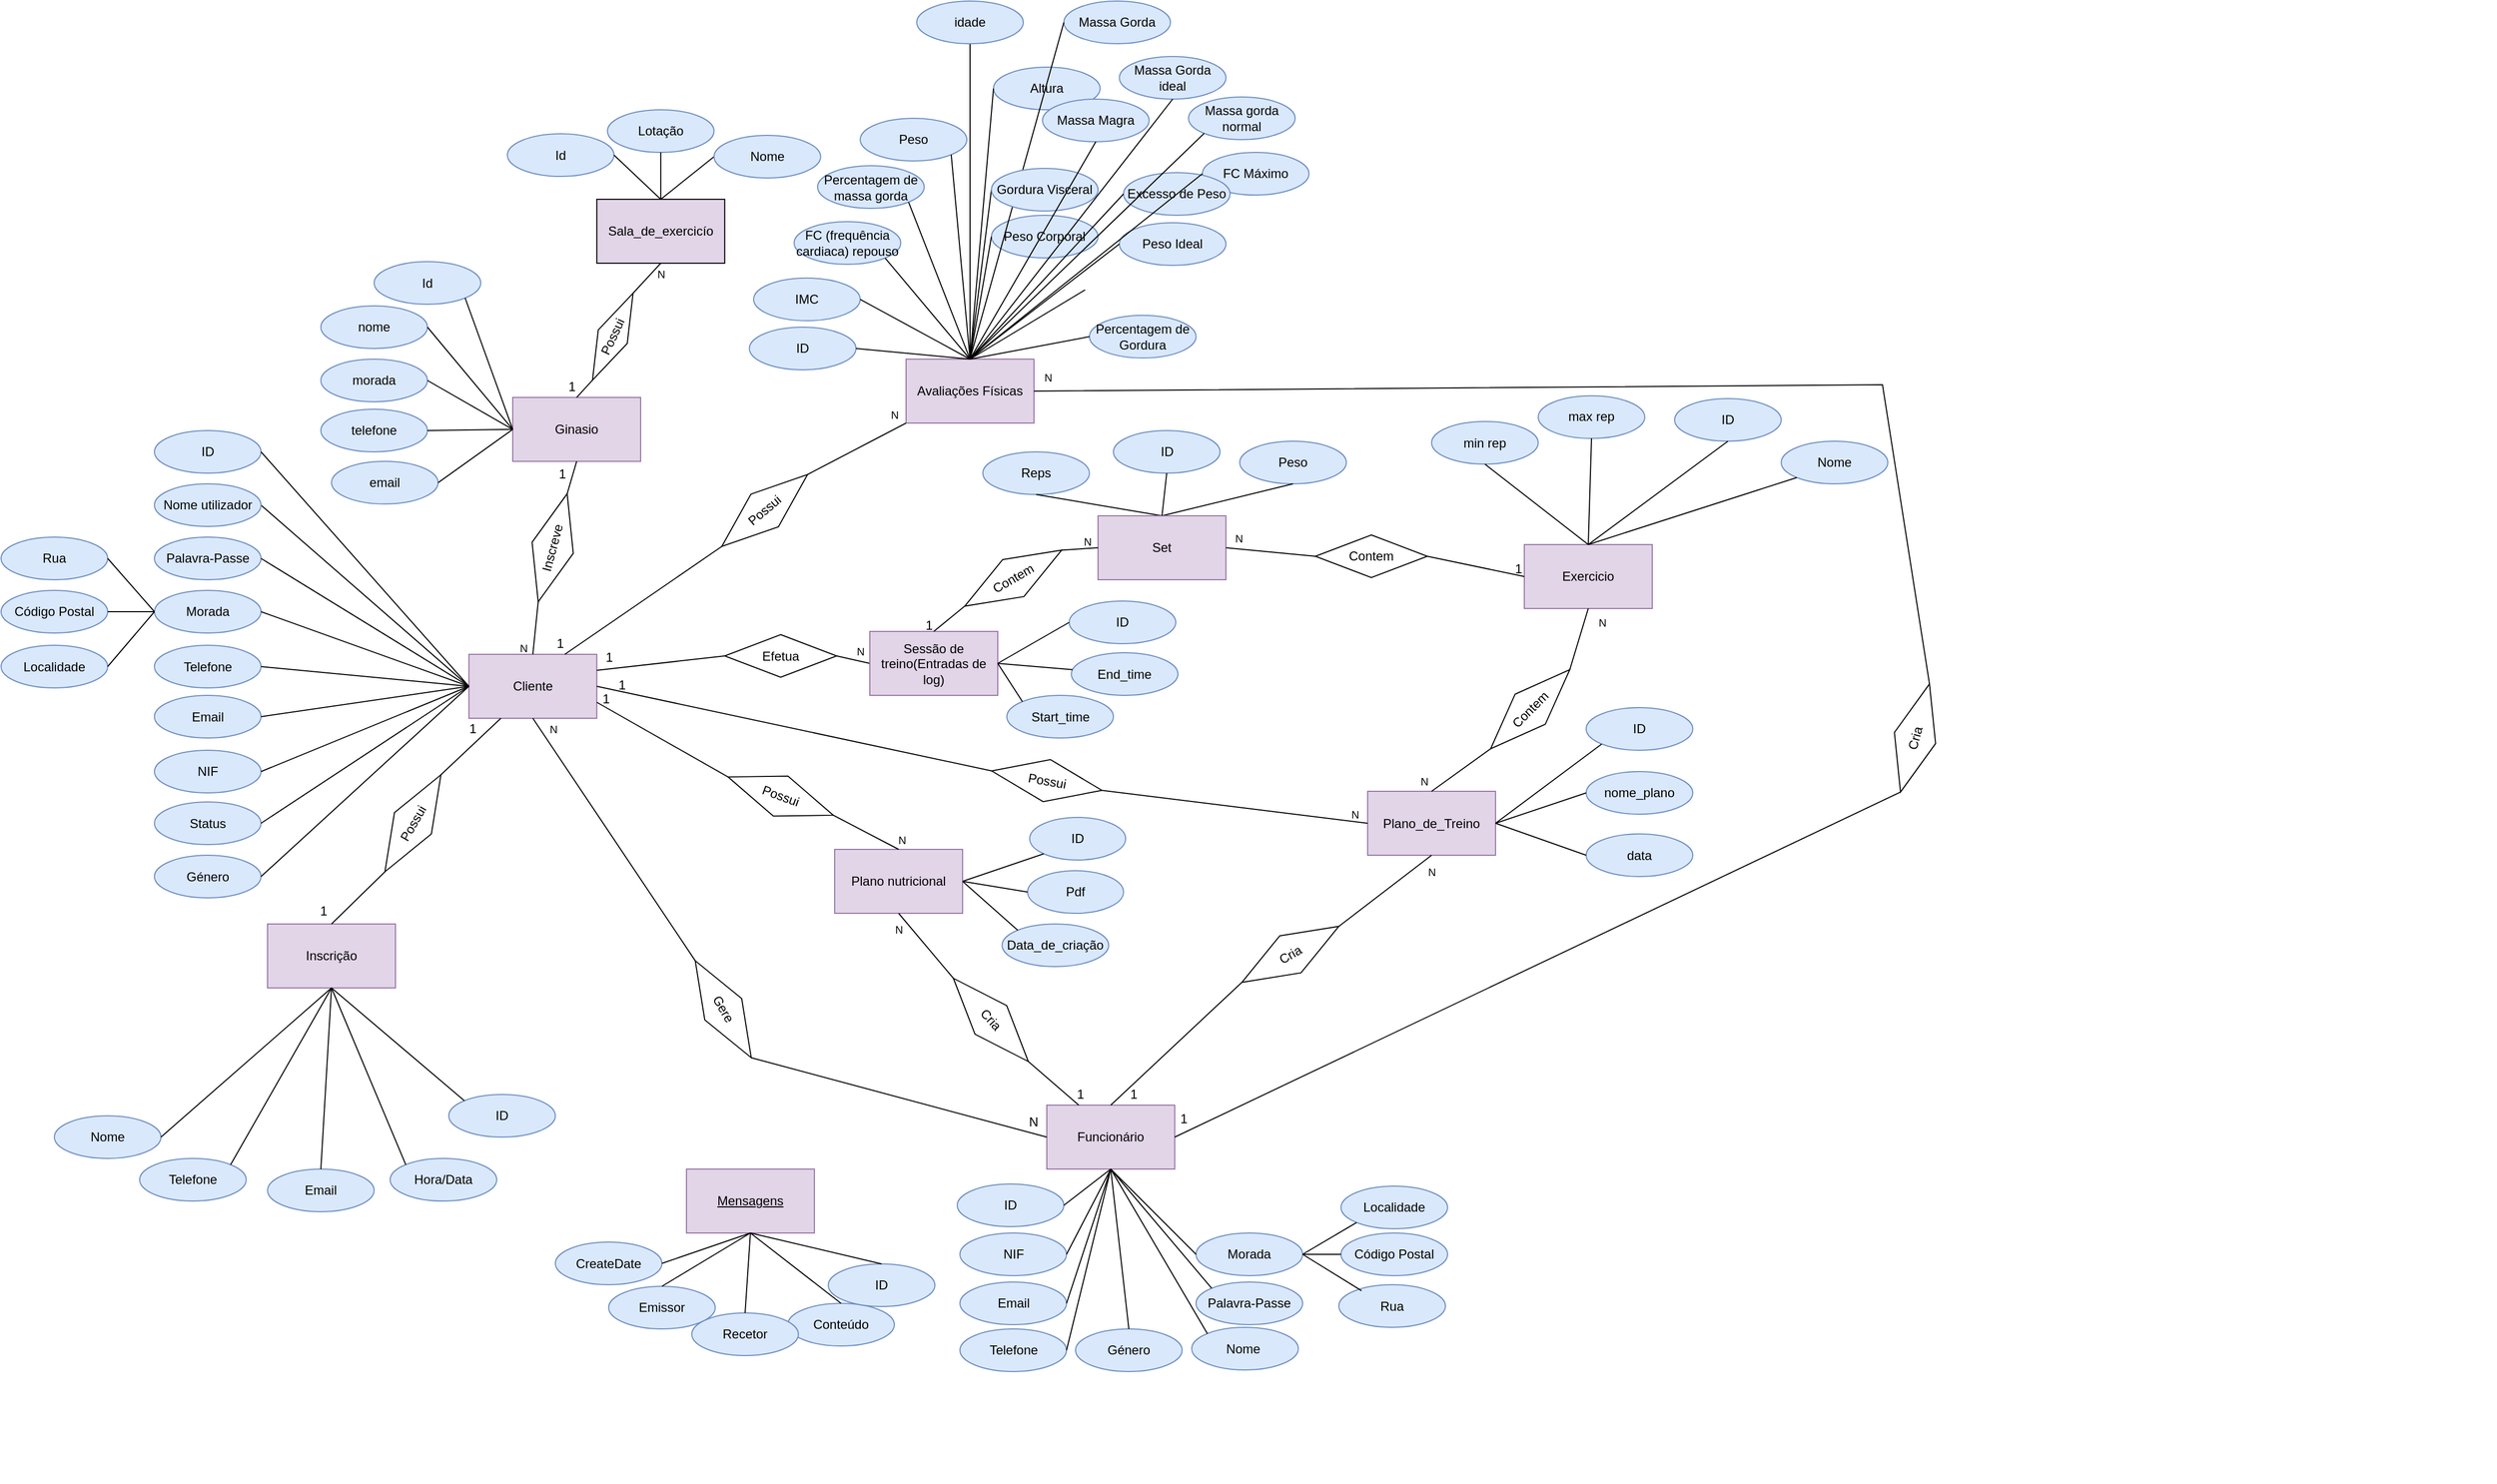 <mxfile version="20.5.3" type="google"><diagram id="koNdYH_pnGFBl-6GPAc-" name="Polar Fitness Solutions"><mxGraphModel grid="1" page="1" gridSize="10" guides="1" tooltips="1" connect="1" arrows="1" fold="1" pageScale="1" pageWidth="827" pageHeight="1169" math="0" shadow="0"><root><mxCell id="0"/><mxCell id="1" parent="0"/><mxCell id="AczBboS1MfdjJmaRPk0i-2" value="Cliente" style="whiteSpace=wrap;html=1;fontStyle=0;fillColor=#e1d5e7;strokeColor=#9673a6;" vertex="1" parent="1"><mxGeometry x="-1351.12" y="-1903" width="120" height="60" as="geometry"/></mxCell><mxCell id="0guxLq6cxGdiWWNKZgLn-3" value="Inscrição" style="whiteSpace=wrap;html=1;fontStyle=0;fillColor=#e1d5e7;strokeColor=#9673a6;" vertex="1" parent="1"><mxGeometry x="-1540" y="-1650" width="120" height="60" as="geometry"/></mxCell><mxCell id="0guxLq6cxGdiWWNKZgLn-6" value="Sala_de_exercicío" style="whiteSpace=wrap;html=1;fontStyle=0;fillColor=#e1d5e7;strokeColor=default;" vertex="1" parent="1"><mxGeometry x="-1231.12" y="-2330" width="120" height="60" as="geometry"/></mxCell><mxCell id="0guxLq6cxGdiWWNKZgLn-14" value="Ginasio" style="whiteSpace=wrap;html=1;fontStyle=0;fillColor=#e1d5e7;strokeColor=#9673a6;" vertex="1" parent="1"><mxGeometry x="-1310" y="-2144.09" width="120" height="60" as="geometry"/></mxCell><mxCell id="0guxLq6cxGdiWWNKZgLn-15" value="Mensagens" style="whiteSpace=wrap;html=1;fontStyle=4;fillColor=#e1d5e7;strokeColor=#9673a6;" vertex="1" parent="1"><mxGeometry x="-1147" y="-1420" width="120" height="60" as="geometry"/></mxCell><mxCell id="0guxLq6cxGdiWWNKZgLn-17" value="Avaliações Físicas" style="whiteSpace=wrap;html=1;fontStyle=0;fillColor=#e1d5e7;strokeColor=#9673a6;" vertex="1" parent="1"><mxGeometry x="-941" y="-2180" width="120" height="60" as="geometry"/></mxCell><mxCell id="0guxLq6cxGdiWWNKZgLn-43" value="" style="endArrow=none;html=1;rounded=0;exitX=1;exitY=0.5;exitDx=0;exitDy=0;entryX=0;entryY=0.5;entryDx=0;entryDy=0;" edge="1" parent="1" source="0guxLq6cxGdiWWNKZgLn-45" target="AczBboS1MfdjJmaRPk0i-2"><mxGeometry relative="1" as="geometry"><mxPoint x="-1216.12" y="-2728" as="sourcePoint"/><mxPoint x="-1095" y="-2640.7" as="targetPoint"/></mxGeometry></mxCell><mxCell id="0guxLq6cxGdiWWNKZgLn-45" value="Nome utilizador" style="ellipse;whiteSpace=wrap;html=1;align=center;fillColor=#dae8fc;strokeColor=#6c8ebf;" vertex="1" parent="1"><mxGeometry x="-1646.12" y="-2063" width="100" height="40" as="geometry"/></mxCell><mxCell id="0guxLq6cxGdiWWNKZgLn-46" value="Palavra-Passe" style="ellipse;whiteSpace=wrap;html=1;align=center;fillColor=#dae8fc;strokeColor=#6c8ebf;" vertex="1" parent="1"><mxGeometry x="-1646.12" y="-2013" width="100" height="40" as="geometry"/></mxCell><mxCell id="0guxLq6cxGdiWWNKZgLn-47" value="" style="endArrow=none;html=1;rounded=0;exitX=1;exitY=0.5;exitDx=0;exitDy=0;entryX=0;entryY=0.5;entryDx=0;entryDy=0;" edge="1" parent="1" source="0guxLq6cxGdiWWNKZgLn-46" target="AczBboS1MfdjJmaRPk0i-2"><mxGeometry relative="1" as="geometry"><mxPoint x="-1257.24" y="-2661.65" as="sourcePoint"/><mxPoint x="-1115" y="-2608" as="targetPoint"/></mxGeometry></mxCell><mxCell id="0guxLq6cxGdiWWNKZgLn-52" value="ID" style="ellipse;whiteSpace=wrap;html=1;align=center;fillColor=#dae8fc;strokeColor=#6c8ebf;" vertex="1" parent="1"><mxGeometry x="-1646.12" y="-2113" width="100" height="40" as="geometry"/></mxCell><mxCell id="0guxLq6cxGdiWWNKZgLn-53" value="" style="endArrow=none;html=1;rounded=0;exitX=1;exitY=0.5;exitDx=0;exitDy=0;entryX=0;entryY=0.5;entryDx=0;entryDy=0;" edge="1" parent="1" source="0guxLq6cxGdiWWNKZgLn-52" target="AczBboS1MfdjJmaRPk0i-2"><mxGeometry relative="1" as="geometry"><mxPoint x="-1247.24" y="-2651.65" as="sourcePoint"/><mxPoint x="-1105.0" y="-2617.459" as="targetPoint"/></mxGeometry></mxCell><mxCell id="0guxLq6cxGdiWWNKZgLn-55" value="Morada" style="ellipse;whiteSpace=wrap;html=1;align=center;fillColor=#dae8fc;strokeColor=#6c8ebf;" vertex="1" parent="1"><mxGeometry x="-1646.12" y="-1963" width="100" height="40" as="geometry"/></mxCell><mxCell id="0guxLq6cxGdiWWNKZgLn-56" value="" style="endArrow=none;html=1;rounded=0;exitX=1;exitY=0.5;exitDx=0;exitDy=0;entryX=0;entryY=0.5;entryDx=0;entryDy=0;" edge="1" parent="1" source="0guxLq6cxGdiWWNKZgLn-55" target="AczBboS1MfdjJmaRPk0i-2"><mxGeometry relative="1" as="geometry"><mxPoint x="-1253.36" y="-2491.65" as="sourcePoint"/><mxPoint x="-1111.12" y="-2457.459" as="targetPoint"/></mxGeometry></mxCell><mxCell id="0guxLq6cxGdiWWNKZgLn-59" value="Código Postal" style="ellipse;whiteSpace=wrap;html=1;align=center;fillColor=#dae8fc;strokeColor=#6c8ebf;" vertex="1" parent="1"><mxGeometry x="-1790" y="-1963" width="100" height="40" as="geometry"/></mxCell><mxCell id="0guxLq6cxGdiWWNKZgLn-60" value="" style="endArrow=none;html=1;rounded=0;exitX=1;exitY=0.5;exitDx=0;exitDy=0;entryX=0;entryY=0.5;entryDx=0;entryDy=0;" edge="1" parent="1" source="0guxLq6cxGdiWWNKZgLn-59" target="0guxLq6cxGdiWWNKZgLn-55"><mxGeometry relative="1" as="geometry"><mxPoint x="-1578.36" y="-1776.65" as="sourcePoint"/><mxPoint x="-1440.0" y="-1893" as="targetPoint"/></mxGeometry></mxCell><mxCell id="0guxLq6cxGdiWWNKZgLn-62" value="Telefone" style="ellipse;whiteSpace=wrap;html=1;align=center;fillColor=#dae8fc;strokeColor=#6c8ebf;" vertex="1" parent="1"><mxGeometry x="-1646.12" y="-1911.5" width="100" height="40" as="geometry"/></mxCell><mxCell id="0guxLq6cxGdiWWNKZgLn-63" value="" style="endArrow=none;html=1;rounded=0;exitX=1;exitY=0.5;exitDx=0;exitDy=0;entryX=0;entryY=0.5;entryDx=0;entryDy=0;" edge="1" parent="1" source="0guxLq6cxGdiWWNKZgLn-62" target="AczBboS1MfdjJmaRPk0i-2"><mxGeometry relative="1" as="geometry"><mxPoint x="-1258.36" y="-2331.65" as="sourcePoint"/><mxPoint x="-1120.0" y="-2448" as="targetPoint"/></mxGeometry></mxCell><mxCell id="9SC43BupCetm6pACB-wc-1" value="Id" style="ellipse;whiteSpace=wrap;html=1;align=center;fillColor=#dae8fc;strokeColor=#6c8ebf;" vertex="1" parent="1"><mxGeometry x="-1440" y="-2271.5" width="100" height="40" as="geometry"/></mxCell><mxCell id="9SC43BupCetm6pACB-wc-2" value="" style="endArrow=none;html=1;rounded=0;entryX=0;entryY=0.5;entryDx=0;entryDy=0;exitX=1;exitY=1;exitDx=0;exitDy=0;" edge="1" parent="1" source="9SC43BupCetm6pACB-wc-1" target="0guxLq6cxGdiWWNKZgLn-14"><mxGeometry relative="1" as="geometry"><mxPoint x="-1490" y="-2270" as="sourcePoint"/><mxPoint x="-1370" y="-2210" as="targetPoint"/></mxGeometry></mxCell><mxCell id="9SC43BupCetm6pACB-wc-5" value="nome" style="ellipse;whiteSpace=wrap;html=1;align=center;fillColor=#dae8fc;strokeColor=#6c8ebf;" vertex="1" parent="1"><mxGeometry x="-1490" y="-2230" width="100" height="40" as="geometry"/></mxCell><mxCell id="9SC43BupCetm6pACB-wc-6" value="" style="endArrow=none;html=1;rounded=0;entryX=0;entryY=0.5;entryDx=0;entryDy=0;exitX=1;exitY=0.5;exitDx=0;exitDy=0;" edge="1" parent="1" source="9SC43BupCetm6pACB-wc-5" target="0guxLq6cxGdiWWNKZgLn-14"><mxGeometry relative="1" as="geometry"><mxPoint x="-1495" y="-2180" as="sourcePoint"/><mxPoint x="-1340" y="-2160" as="targetPoint"/></mxGeometry></mxCell><mxCell id="9SC43BupCetm6pACB-wc-8" value="morada" style="ellipse;whiteSpace=wrap;html=1;align=center;fillColor=#dae8fc;strokeColor=#6c8ebf;" vertex="1" parent="1"><mxGeometry x="-1490" y="-2180" width="100" height="40" as="geometry"/></mxCell><mxCell id="9SC43BupCetm6pACB-wc-9" value="" style="endArrow=none;html=1;rounded=0;exitX=1;exitY=0.5;exitDx=0;exitDy=0;entryX=0;entryY=0.5;entryDx=0;entryDy=0;" edge="1" parent="1" source="9SC43BupCetm6pACB-wc-8" target="0guxLq6cxGdiWWNKZgLn-14"><mxGeometry relative="1" as="geometry"><mxPoint x="-1476.12" y="-2130" as="sourcePoint"/><mxPoint x="-1330" y="-2250" as="targetPoint"/></mxGeometry></mxCell><mxCell id="9SC43BupCetm6pACB-wc-11" value="telefone" style="ellipse;whiteSpace=wrap;html=1;align=center;fillColor=#dae8fc;strokeColor=#6c8ebf;" vertex="1" parent="1"><mxGeometry x="-1490" y="-2133" width="100" height="40" as="geometry"/></mxCell><mxCell id="9SC43BupCetm6pACB-wc-12" value="" style="endArrow=none;html=1;rounded=0;entryX=0;entryY=0.5;entryDx=0;entryDy=0;exitX=1;exitY=0.5;exitDx=0;exitDy=0;" edge="1" parent="1" source="9SC43BupCetm6pACB-wc-11" target="0guxLq6cxGdiWWNKZgLn-14"><mxGeometry relative="1" as="geometry"><mxPoint x="-1480" y="-2040" as="sourcePoint"/><mxPoint x="-1325" y="-2020" as="targetPoint"/></mxGeometry></mxCell><mxCell id="9SC43BupCetm6pACB-wc-14" value="email" style="ellipse;whiteSpace=wrap;html=1;align=center;fillColor=#dae8fc;strokeColor=#6c8ebf;" vertex="1" parent="1"><mxGeometry x="-1480" y="-2084.09" width="100" height="40" as="geometry"/></mxCell><mxCell id="9SC43BupCetm6pACB-wc-15" value="" style="endArrow=none;html=1;rounded=0;entryX=0;entryY=0.5;entryDx=0;entryDy=0;exitX=1;exitY=0.5;exitDx=0;exitDy=0;" edge="1" parent="1" source="9SC43BupCetm6pACB-wc-14" target="0guxLq6cxGdiWWNKZgLn-14"><mxGeometry relative="1" as="geometry"><mxPoint x="-1480" y="-1960" as="sourcePoint"/><mxPoint x="-1325" y="-1940" as="targetPoint"/></mxGeometry></mxCell><mxCell id="OUrntoi3UEyUXjDja4sS-5" value="NIF" style="ellipse;whiteSpace=wrap;html=1;align=center;fillColor=#dae8fc;strokeColor=#6c8ebf;" vertex="1" parent="1"><mxGeometry x="-1646.12" y="-1813" width="100" height="40" as="geometry"/></mxCell><mxCell id="OUrntoi3UEyUXjDja4sS-6" value="Localidade" style="ellipse;whiteSpace=wrap;html=1;align=center;fillColor=#dae8fc;strokeColor=#6c8ebf;" vertex="1" parent="1"><mxGeometry x="-1790" y="-1911.5" width="100" height="40" as="geometry"/></mxCell><mxCell id="OUrntoi3UEyUXjDja4sS-7" value="Email" style="ellipse;whiteSpace=wrap;html=1;align=center;fillColor=#dae8fc;strokeColor=#6c8ebf;" vertex="1" parent="1"><mxGeometry x="-1646.12" y="-1864.5" width="100" height="40" as="geometry"/></mxCell><mxCell id="OUrntoi3UEyUXjDja4sS-11" value="" style="endArrow=none;html=1;rounded=0;exitX=1;exitY=0.5;exitDx=0;exitDy=0;entryX=0;entryY=0.5;entryDx=0;entryDy=0;" edge="1" parent="1" source="OUrntoi3UEyUXjDja4sS-7" target="AczBboS1MfdjJmaRPk0i-2"><mxGeometry relative="1" as="geometry"><mxPoint x="-1226.12" y="-2378" as="sourcePoint"/><mxPoint x="-1105" y="-2388" as="targetPoint"/></mxGeometry></mxCell><mxCell id="OUrntoi3UEyUXjDja4sS-12" value="" style="resizable=0;html=1;align=right;verticalAlign=bottom;" connectable="0" vertex="1" parent="OUrntoi3UEyUXjDja4sS-11"><mxGeometry x="1" relative="1" as="geometry"/></mxCell><mxCell id="OUrntoi3UEyUXjDja4sS-13" value="" style="endArrow=none;html=1;rounded=0;exitX=1;exitY=0.5;exitDx=0;exitDy=0;entryX=0;entryY=0.5;entryDx=0;entryDy=0;" edge="1" parent="1" source="OUrntoi3UEyUXjDja4sS-5" target="AczBboS1MfdjJmaRPk0i-2"><mxGeometry relative="1" as="geometry"><mxPoint x="-1226.12" y="-2328" as="sourcePoint"/><mxPoint x="-1080" y="-2378" as="targetPoint"/></mxGeometry></mxCell><mxCell id="OUrntoi3UEyUXjDja4sS-16" value="Nome" style="ellipse;whiteSpace=wrap;html=1;align=center;fillColor=#dae8fc;strokeColor=#6c8ebf;" vertex="1" parent="1"><mxGeometry x="-1740" y="-1470" width="100" height="40" as="geometry"/></mxCell><mxCell id="OUrntoi3UEyUXjDja4sS-17" value="Hora/Data" style="ellipse;whiteSpace=wrap;html=1;align=center;fillColor=#dae8fc;strokeColor=#6c8ebf;" vertex="1" parent="1"><mxGeometry x="-1425" y="-1430" width="100" height="40" as="geometry"/></mxCell><mxCell id="OUrntoi3UEyUXjDja4sS-18" value="Telefone" style="ellipse;whiteSpace=wrap;html=1;align=center;fillColor=#dae8fc;strokeColor=#6c8ebf;" vertex="1" parent="1"><mxGeometry x="-1660" y="-1430" width="100" height="40" as="geometry"/></mxCell><mxCell id="OUrntoi3UEyUXjDja4sS-19" value="Email" style="ellipse;whiteSpace=wrap;html=1;align=center;fillColor=#dae8fc;strokeColor=#6c8ebf;" vertex="1" parent="1"><mxGeometry x="-1540" y="-1420" width="100" height="40" as="geometry"/></mxCell><mxCell id="OUrntoi3UEyUXjDja4sS-21" value="" style="endArrow=none;html=1;rounded=0;entryX=0.5;entryY=1;entryDx=0;entryDy=0;exitX=0;exitY=0;exitDx=0;exitDy=0;" edge="1" parent="1" source="OUrntoi3UEyUXjDja4sS-17" target="0guxLq6cxGdiWWNKZgLn-3"><mxGeometry relative="1" as="geometry"><mxPoint x="-1660.934" y="-1634.21" as="sourcePoint"/><mxPoint x="-1525" y="-1860" as="targetPoint"/></mxGeometry></mxCell><mxCell id="OUrntoi3UEyUXjDja4sS-23" value="" style="endArrow=none;html=1;rounded=0;entryX=0.5;entryY=1;entryDx=0;entryDy=0;exitX=1;exitY=0.5;exitDx=0;exitDy=0;" edge="1" parent="1" source="OUrntoi3UEyUXjDja4sS-16" target="0guxLq6cxGdiWWNKZgLn-3"><mxGeometry relative="1" as="geometry"><mxPoint x="-1610" y="-1470" as="sourcePoint"/><mxPoint x="-1525" y="-1540" as="targetPoint"/></mxGeometry></mxCell><mxCell id="OUrntoi3UEyUXjDja4sS-25" value="" style="endArrow=none;html=1;rounded=0;entryX=0.5;entryY=1;entryDx=0;entryDy=0;exitX=1;exitY=0;exitDx=0;exitDy=0;" edge="1" parent="1" source="OUrntoi3UEyUXjDja4sS-18" target="0guxLq6cxGdiWWNKZgLn-3"><mxGeometry relative="1" as="geometry"><mxPoint x="-1600" y="-1460" as="sourcePoint"/><mxPoint x="-1525" y="-1510" as="targetPoint"/></mxGeometry></mxCell><mxCell id="OUrntoi3UEyUXjDja4sS-27" value="" style="endArrow=none;html=1;rounded=0;entryX=0.5;entryY=1;entryDx=0;entryDy=0;exitX=0.5;exitY=0;exitDx=0;exitDy=0;" edge="1" parent="1" source="OUrntoi3UEyUXjDja4sS-19" target="0guxLq6cxGdiWWNKZgLn-3"><mxGeometry relative="1" as="geometry"><mxPoint x="-1590" y="-1440" as="sourcePoint"/><mxPoint x="-1525" y="-1510" as="targetPoint"/></mxGeometry></mxCell><mxCell id="OUrntoi3UEyUXjDja4sS-30" value="Status" style="ellipse;whiteSpace=wrap;html=1;align=center;fillColor=#dae8fc;strokeColor=#6c8ebf;" vertex="1" parent="1"><mxGeometry x="-1646.12" y="-1764.5" width="100" height="40" as="geometry"/></mxCell><mxCell id="OUrntoi3UEyUXjDja4sS-31" value="" style="endArrow=none;html=1;rounded=0;entryX=0;entryY=0.5;entryDx=0;entryDy=0;exitX=1;exitY=0.5;exitDx=0;exitDy=0;" edge="1" parent="1" source="OUrntoi3UEyUXjDja4sS-30" target="AczBboS1MfdjJmaRPk0i-2"><mxGeometry relative="1" as="geometry"><mxPoint x="-1240.934" y="-2292.21" as="sourcePoint"/><mxPoint x="-1105" y="-2518" as="targetPoint"/></mxGeometry></mxCell><mxCell id="OUrntoi3UEyUXjDja4sS-37" value="Plano_de_Treino" style="whiteSpace=wrap;html=1;fontStyle=0;fillColor=#e1d5e7;strokeColor=#9673a6;" vertex="1" parent="1"><mxGeometry x="-507.97" y="-1774.5" width="120" height="60" as="geometry"/></mxCell><mxCell id="OUrntoi3UEyUXjDja4sS-40" value="ID" style="ellipse;whiteSpace=wrap;html=1;align=center;fillColor=#dae8fc;strokeColor=#6c8ebf;" vertex="1" parent="1"><mxGeometry x="-1370" y="-1490" width="100" height="40" as="geometry"/></mxCell><mxCell id="56WKreumscC25_8yEc74-5" value="Exercicio" style="rounded=0;whiteSpace=wrap;html=1;fillColor=#e1d5e7;strokeColor=#9673a6;" vertex="1" parent="1"><mxGeometry x="-361" y="-2006" width="120" height="60" as="geometry"/></mxCell><mxCell id="56WKreumscC25_8yEc74-9" value="min rep&lt;br&gt;" style="ellipse;whiteSpace=wrap;html=1;align=center;fillColor=#dae8fc;strokeColor=#6c8ebf;" vertex="1" parent="1"><mxGeometry x="-447.97" y="-2121.5" width="100" height="40" as="geometry"/></mxCell><mxCell id="56WKreumscC25_8yEc74-10" value="max rep&lt;br&gt;" style="ellipse;whiteSpace=wrap;html=1;align=center;fillColor=#dae8fc;strokeColor=#6c8ebf;" vertex="1" parent="1"><mxGeometry x="-347.97" y="-2145.59" width="100" height="40" as="geometry"/></mxCell><mxCell id="56WKreumscC25_8yEc74-25" value="ID" style="ellipse;whiteSpace=wrap;html=1;align=center;fillColor=#dae8fc;strokeColor=#6c8ebf;" vertex="1" parent="1"><mxGeometry x="-220" y="-2143" width="100" height="40" as="geometry"/></mxCell><mxCell id="56WKreumscC25_8yEc74-41" value="nome_plano&lt;br&gt;" style="ellipse;whiteSpace=wrap;html=1;align=center;fillColor=#dae8fc;strokeColor=#6c8ebf;" vertex="1" parent="1"><mxGeometry x="-302.97" y="-1793" width="100" height="40" as="geometry"/></mxCell><mxCell id="56WKreumscC25_8yEc74-45" value="ID" style="ellipse;whiteSpace=wrap;html=1;align=center;fillColor=#dae8fc;strokeColor=#6c8ebf;" vertex="1" parent="1"><mxGeometry x="-302.97" y="-1853" width="100" height="40" as="geometry"/></mxCell><mxCell id="kioykE4df5yblRoTOkrG-5" value="ID" style="ellipse;whiteSpace=wrap;html=1;align=center;fillColor=#dae8fc;strokeColor=#6c8ebf;" vertex="1" parent="1"><mxGeometry x="-1087.97" y="-2210" width="100" height="40" as="geometry"/></mxCell><mxCell id="OUrntoi3UEyUXjDja4sS-59" value="" style="resizable=0;html=1;align=right;verticalAlign=bottom;" connectable="0" vertex="1" parent="1"><mxGeometry x="550" y="-1126" as="geometry"><mxPoint x="-14" y="80" as="offset"/></mxGeometry></mxCell><mxCell id="OUrntoi3UEyUXjDja4sS-63" value="" style="resizable=0;html=1;align=right;verticalAlign=bottom;" connectable="0" vertex="1" parent="1"><mxGeometry x="-668.97" y="-1802.595" as="geometry"/></mxCell><mxCell id="56WKreumscC25_8yEc74-61" value="" style="endArrow=none;html=1;rounded=0;exitX=0.5;exitY=1;exitDx=0;exitDy=0;entryX=0.5;entryY=0;entryDx=0;entryDy=0;" edge="1" parent="1" source="56WKreumscC25_8yEc74-9" target="56WKreumscC25_8yEc74-5"><mxGeometry width="50" height="50" relative="1" as="geometry"><mxPoint x="-407.97" y="-2061.5" as="sourcePoint"/><mxPoint x="-357.97" y="-2111.5" as="targetPoint"/></mxGeometry></mxCell><mxCell id="56WKreumscC25_8yEc74-62" value="" style="endArrow=none;html=1;rounded=0;exitX=0.5;exitY=1;exitDx=0;exitDy=0;entryX=0.5;entryY=0;entryDx=0;entryDy=0;" edge="1" parent="1" source="56WKreumscC25_8yEc74-10" target="56WKreumscC25_8yEc74-5"><mxGeometry width="50" height="50" relative="1" as="geometry"><mxPoint x="-327.97" y="-2061.5" as="sourcePoint"/><mxPoint x="-357.97" y="-2061.5" as="targetPoint"/></mxGeometry></mxCell><mxCell id="OUrntoi3UEyUXjDja4sS-70" value="data" style="ellipse;whiteSpace=wrap;html=1;align=center;fillColor=#dae8fc;strokeColor=#6c8ebf;" vertex="1" parent="1"><mxGeometry x="-302.97" y="-1734.5" width="100" height="40" as="geometry"/></mxCell><mxCell id="56WKreumscC25_8yEc74-66" value="" style="endArrow=none;html=1;rounded=0;exitX=0.5;exitY=0;exitDx=0;exitDy=0;entryX=0.5;entryY=1;entryDx=0;entryDy=0;startArrow=none;" edge="1" parent="1" source="56WKreumscC25_8yEc74-5" target="56WKreumscC25_8yEc74-25"><mxGeometry width="50" height="50" relative="1" as="geometry"><mxPoint x="-187.97" y="-2061.5" as="sourcePoint"/><mxPoint x="-137.97" y="-2111.5" as="targetPoint"/></mxGeometry></mxCell><mxCell id="56WKreumscC25_8yEc74-69" value="" style="endArrow=none;html=1;rounded=0;exitX=1;exitY=0.5;exitDx=0;exitDy=0;entryX=0;entryY=0.5;entryDx=0;entryDy=0;" edge="1" parent="1" source="OUrntoi3UEyUXjDja4sS-6" target="0guxLq6cxGdiWWNKZgLn-55"><mxGeometry relative="1" as="geometry"><mxPoint x="-1690" y="-1893" as="sourcePoint"/><mxPoint x="-1636.12" y="-1933" as="targetPoint"/></mxGeometry></mxCell><mxCell id="56WKreumscC25_8yEc74-70" value="Rua" style="ellipse;whiteSpace=wrap;html=1;align=center;fillColor=#dae8fc;strokeColor=#6c8ebf;" vertex="1" parent="1"><mxGeometry x="-1790" y="-2013" width="100" height="40" as="geometry"/></mxCell><mxCell id="56WKreumscC25_8yEc74-71" value="" style="endArrow=none;html=1;rounded=0;exitX=1;exitY=0.5;exitDx=0;exitDy=0;entryX=0;entryY=0.5;entryDx=0;entryDy=0;" edge="1" parent="1" source="56WKreumscC25_8yEc74-70" target="0guxLq6cxGdiWWNKZgLn-55"><mxGeometry relative="1" as="geometry"><mxPoint x="-1680" y="-1933" as="sourcePoint"/><mxPoint x="-1636.12" y="-1933" as="targetPoint"/></mxGeometry></mxCell><mxCell id="OUrntoi3UEyUXjDja4sS-73" value="" style="endArrow=none;html=1;rounded=0;exitX=0;exitY=1;exitDx=0;exitDy=0;entryX=1;entryY=0.5;entryDx=0;entryDy=0;" edge="1" parent="1" source="56WKreumscC25_8yEc74-45" target="OUrntoi3UEyUXjDja4sS-37"><mxGeometry width="50" height="50" relative="1" as="geometry"><mxPoint x="-470.47" y="-2111.5" as="sourcePoint"/><mxPoint x="-517.97" y="-1671.5" as="targetPoint"/></mxGeometry></mxCell><mxCell id="OUrntoi3UEyUXjDja4sS-74" value="" style="endArrow=none;html=1;rounded=0;exitX=0;exitY=0.5;exitDx=0;exitDy=0;entryX=1;entryY=0.5;entryDx=0;entryDy=0;" edge="1" parent="1" source="OUrntoi3UEyUXjDja4sS-70" target="OUrntoi3UEyUXjDja4sS-37"><mxGeometry width="50" height="50" relative="1" as="geometry"><mxPoint x="-607.615" y="-2151.642" as="sourcePoint"/><mxPoint x="-507.97" y="-1681.5" as="targetPoint"/></mxGeometry></mxCell><mxCell id="OUrntoi3UEyUXjDja4sS-79" value="" style="endArrow=none;html=1;rounded=0;entryX=1;entryY=0.5;entryDx=0;entryDy=0;exitX=0;exitY=0.5;exitDx=0;exitDy=0;" edge="1" parent="1" source="56WKreumscC25_8yEc74-41" target="OUrntoi3UEyUXjDja4sS-37"><mxGeometry width="50" height="50" relative="1" as="geometry"><mxPoint x="-537.97" y="-1911.5" as="sourcePoint"/><mxPoint x="-507.97" y="-1671.5" as="targetPoint"/></mxGeometry></mxCell><mxCell id="56WKreumscC25_8yEc74-72" value="Altura&lt;br&gt;" style="ellipse;whiteSpace=wrap;html=1;align=center;fillColor=#dae8fc;strokeColor=#6c8ebf;" vertex="1" parent="1"><mxGeometry x="-858.97" y="-2454" width="100" height="40" as="geometry"/></mxCell><mxCell id="kioykE4df5yblRoTOkrG-8" value="Peso" style="ellipse;whiteSpace=wrap;html=1;align=center;fillColor=#dae8fc;strokeColor=#6c8ebf;" vertex="1" parent="1"><mxGeometry x="-984.0" y="-2406" width="100" height="40" as="geometry"/></mxCell><mxCell id="kioykE4df5yblRoTOkrG-11" value="FC (frequência cardiaca) repouso" style="ellipse;whiteSpace=wrap;html=1;align=center;fillColor=#dae8fc;strokeColor=#6c8ebf;" vertex="1" parent="1"><mxGeometry x="-1046" y="-2309" width="100" height="40" as="geometry"/></mxCell><mxCell id="kioykE4df5yblRoTOkrG-12" value="FC Máximo" style="ellipse;whiteSpace=wrap;html=1;align=center;fillColor=#dae8fc;strokeColor=#6c8ebf;" vertex="1" parent="1"><mxGeometry x="-663" y="-2374" width="100" height="40" as="geometry"/></mxCell><mxCell id="OUrntoi3UEyUXjDja4sS-81" value="Contem" style="rhombus;whiteSpace=wrap;html=1;rotation=-45;" vertex="1" parent="1"><mxGeometry x="-407.97" y="-1871.5" width="105" height="40" as="geometry"/></mxCell><mxCell id="kioykE4df5yblRoTOkrG-13" value="Excesso de Peso" style="ellipse;whiteSpace=wrap;html=1;align=center;fillColor=#dae8fc;strokeColor=#6c8ebf;" vertex="1" parent="1"><mxGeometry x="-737" y="-2355" width="100" height="40" as="geometry"/></mxCell><mxCell id="kioykE4df5yblRoTOkrG-14" value="Peso Corporal" style="ellipse;whiteSpace=wrap;html=1;align=center;fillColor=#dae8fc;strokeColor=#6c8ebf;" vertex="1" parent="1"><mxGeometry x="-860.91" y="-2315" width="100" height="40" as="geometry"/></mxCell><mxCell id="kioykE4df5yblRoTOkrG-16" value="Massa Magra" style="ellipse;whiteSpace=wrap;html=1;align=center;fillColor=#dae8fc;strokeColor=#6c8ebf;" vertex="1" parent="1"><mxGeometry x="-813" y="-2424" width="100" height="40" as="geometry"/></mxCell><mxCell id="kioykE4df5yblRoTOkrG-17" value="Massa Gorda" style="ellipse;whiteSpace=wrap;html=1;align=center;fillColor=#dae8fc;strokeColor=#6c8ebf;" vertex="1" parent="1"><mxGeometry x="-792.97" y="-2516" width="100" height="40" as="geometry"/></mxCell><mxCell id="kioykE4df5yblRoTOkrG-18" value="Peso Ideal" style="ellipse;whiteSpace=wrap;html=1;align=center;fillColor=#dae8fc;strokeColor=#6c8ebf;" vertex="1" parent="1"><mxGeometry x="-740.91" y="-2308" width="100" height="40" as="geometry"/></mxCell><mxCell id="kioykE4df5yblRoTOkrG-20" value="IMC" style="ellipse;whiteSpace=wrap;html=1;align=center;fillColor=#dae8fc;strokeColor=#6c8ebf;" vertex="1" parent="1"><mxGeometry x="-1084" y="-2256.09" width="100" height="40" as="geometry"/></mxCell><mxCell id="kioykE4df5yblRoTOkrG-21" value="Percentagem de Gordura" style="ellipse;whiteSpace=wrap;html=1;align=center;fillColor=#dae8fc;strokeColor=#6c8ebf;" vertex="1" parent="1"><mxGeometry x="-768.97" y="-2221.09" width="100" height="40" as="geometry"/></mxCell><mxCell id="kioykE4df5yblRoTOkrG-22" value="Percentagem de massa gorda" style="ellipse;whiteSpace=wrap;html=1;align=center;fillColor=#dae8fc;strokeColor=#6c8ebf;" vertex="1" parent="1"><mxGeometry x="-1024" y="-2361.5" width="100" height="40" as="geometry"/></mxCell><mxCell id="56WKreumscC25_8yEc74-103" value="Pdf" style="ellipse;whiteSpace=wrap;html=1;align=center;fillColor=#dae8fc;strokeColor=#6c8ebf;" vertex="1" parent="1"><mxGeometry x="-827" y="-1700" width="90" height="40" as="geometry"/></mxCell><mxCell id="56WKreumscC25_8yEc74-105" value="Data_de_criação" style="ellipse;whiteSpace=wrap;html=1;align=center;fillColor=#dae8fc;strokeColor=#6c8ebf;" vertex="1" parent="1"><mxGeometry x="-850.91" y="-1650" width="100" height="40" as="geometry"/></mxCell><mxCell id="OUrntoi3UEyUXjDja4sS-89" value="Reps" style="ellipse;whiteSpace=wrap;html=1;align=center;fillColor=#dae8fc;strokeColor=#6c8ebf;" vertex="1" parent="1"><mxGeometry x="-868.97" y="-2093" width="100" height="40" as="geometry"/></mxCell><mxCell id="OUrntoi3UEyUXjDja4sS-90" value="Peso" style="ellipse;whiteSpace=wrap;html=1;align=center;fillColor=#dae8fc;strokeColor=#6c8ebf;" vertex="1" parent="1"><mxGeometry x="-627.97" y="-2103" width="100" height="40" as="geometry"/></mxCell><mxCell id="OUrntoi3UEyUXjDja4sS-92" value="" style="endArrow=none;html=1;rounded=0;exitX=0.5;exitY=0;exitDx=0;exitDy=0;entryX=0.5;entryY=1;entryDx=0;entryDy=0;" edge="1" parent="1" source="LmPom6C5jso9MKjutfzX-65" target="OUrntoi3UEyUXjDja4sS-90"><mxGeometry width="50" height="50" relative="1" as="geometry"><mxPoint x="-645.47" y="-1865.59" as="sourcePoint"/><mxPoint x="-600.47" y="-1965.59" as="targetPoint"/></mxGeometry></mxCell><mxCell id="OUrntoi3UEyUXjDja4sS-93" value="" style="endArrow=none;html=1;rounded=0;entryX=0.5;entryY=1;entryDx=0;entryDy=0;exitX=0.5;exitY=0;exitDx=0;exitDy=0;startArrow=none;" edge="1" parent="1" source="LmPom6C5jso9MKjutfzX-65" target="OUrntoi3UEyUXjDja4sS-89"><mxGeometry width="50" height="50" relative="1" as="geometry"><mxPoint x="-640.47" y="-1855.59" as="sourcePoint"/><mxPoint x="-597.97" y="-1915.59" as="targetPoint"/></mxGeometry></mxCell><mxCell id="56WKreumscC25_8yEc74-107" value="Plano nutricional" style="whiteSpace=wrap;html=1;fontStyle=0;fillColor=#e1d5e7;strokeColor=#9673a6;" vertex="1" parent="1"><mxGeometry x="-1007.97" y="-1720" width="120" height="60" as="geometry"/></mxCell><mxCell id="56WKreumscC25_8yEc74-108" value="" style="endArrow=none;html=1;rounded=0;entryX=0;entryY=0;entryDx=0;entryDy=0;exitX=1;exitY=0.5;exitDx=0;exitDy=0;" edge="1" parent="1" source="56WKreumscC25_8yEc74-107" target="56WKreumscC25_8yEc74-105"><mxGeometry width="50" height="50" relative="1" as="geometry"><mxPoint x="-647.97" y="-1809.5" as="sourcePoint"/><mxPoint x="-600.47" y="-1729.5" as="targetPoint"/></mxGeometry></mxCell><mxCell id="56WKreumscC25_8yEc74-109" value="" style="endArrow=none;html=1;rounded=0;exitX=1;exitY=0.5;exitDx=0;exitDy=0;entryX=0;entryY=0.5;entryDx=0;entryDy=0;" edge="1" parent="1" source="56WKreumscC25_8yEc74-107" target="56WKreumscC25_8yEc74-103"><mxGeometry width="50" height="50" relative="1" as="geometry"><mxPoint x="-592.97" y="-1899.5" as="sourcePoint"/><mxPoint x="-642.97" y="-1859.5" as="targetPoint"/></mxGeometry></mxCell><mxCell id="56WKreumscC25_8yEc74-110" value="ID" style="ellipse;whiteSpace=wrap;html=1;align=center;fillColor=#dae8fc;strokeColor=#6c8ebf;" vertex="1" parent="1"><mxGeometry x="-825" y="-1750" width="90" height="40" as="geometry"/></mxCell><mxCell id="OUrntoi3UEyUXjDja4sS-98" value="Possui" style="rhombus;whiteSpace=wrap;html=1;rotation=10;" vertex="1" parent="1"><mxGeometry x="-861.47" y="-1804.5" width="105" height="40" as="geometry"/></mxCell><mxCell id="56WKreumscC25_8yEc74-111" value="" style="endArrow=none;html=1;rounded=0;entryX=0;entryY=1;entryDx=0;entryDy=0;exitX=1;exitY=0.5;exitDx=0;exitDy=0;" edge="1" parent="1" source="56WKreumscC25_8yEc74-107" target="56WKreumscC25_8yEc74-110"><mxGeometry width="50" height="50" relative="1" as="geometry"><mxPoint x="-587.97" y="-1949.5" as="sourcePoint"/><mxPoint x="-577.97" y="-2009.5" as="targetPoint"/></mxGeometry></mxCell><mxCell id="OUrntoi3UEyUXjDja4sS-100" value="Possui" style="rhombus;whiteSpace=wrap;html=1;rotation=-60;" vertex="1" parent="1"><mxGeometry x="-1456.12" y="-1764.5" width="105" height="40" as="geometry"/></mxCell><mxCell id="56WKreumscC25_8yEc74-116" value="Possui" style="rhombus;whiteSpace=wrap;html=1;rotation=-65;" vertex="1" parent="1"><mxGeometry x="-1261.14" y="-2216.09" width="90" height="30" as="geometry"/></mxCell><mxCell id="-NaSR3o5pXytRyjQguvL-2" value="Id" style="ellipse;whiteSpace=wrap;html=1;align=center;fillColor=#dae8fc;strokeColor=#6c8ebf;" vertex="1" parent="1"><mxGeometry x="-1315.0" y="-2391.5" width="100" height="40" as="geometry"/></mxCell><mxCell id="-NaSR3o5pXytRyjQguvL-3" value="Inscreve" style="rhombus;whiteSpace=wrap;html=1;rotation=-75;" vertex="1" parent="1"><mxGeometry x="-1325" y="-2023" width="105" height="40" as="geometry"/></mxCell><mxCell id="-NaSR3o5pXytRyjQguvL-4" value="Lotação" style="ellipse;whiteSpace=wrap;html=1;align=center;fillColor=#dae8fc;strokeColor=#6c8ebf;" vertex="1" parent="1"><mxGeometry x="-1221.12" y="-2414" width="100" height="40" as="geometry"/></mxCell><mxCell id="-NaSR3o5pXytRyjQguvL-5" value="Nome" style="ellipse;whiteSpace=wrap;html=1;align=center;fillColor=#dae8fc;strokeColor=#6c8ebf;" vertex="1" parent="1"><mxGeometry x="-120" y="-2103" width="100" height="40" as="geometry"/></mxCell><mxCell id="-NaSR3o5pXytRyjQguvL-6" value="Possui" style="rhombus;whiteSpace=wrap;html=1;rotation=-40;" vertex="1" parent="1"><mxGeometry x="-1126.12" y="-2058" width="105" height="40" as="geometry"/></mxCell><mxCell id="-NaSR3o5pXytRyjQguvL-7" value="Possui" style="rhombus;whiteSpace=wrap;html=1;rotation=20;" vertex="1" parent="1"><mxGeometry x="-1111.12" y="-1790" width="105" height="40" as="geometry"/></mxCell><mxCell id="-NaSR3o5pXytRyjQguvL-10" value="" style="endArrow=none;html=1;rounded=0;entryX=0;entryY=0.5;entryDx=0;entryDy=0;exitX=0.5;exitY=0;exitDx=0;exitDy=0;" edge="1" parent="1" source="0guxLq6cxGdiWWNKZgLn-3" target="OUrntoi3UEyUXjDja4sS-100"><mxGeometry relative="1" as="geometry"><mxPoint x="-1068.62" y="-2182.0" as="sourcePoint"/><mxPoint x="-1086.12" y="-1807" as="targetPoint"/></mxGeometry></mxCell><mxCell id="-NaSR3o5pXytRyjQguvL-20" value="" style="endArrow=none;html=1;rounded=0;entryX=1;entryY=0.5;entryDx=0;entryDy=0;exitX=0.5;exitY=0;exitDx=0;exitDy=0;" edge="1" parent="1" source="56WKreumscC25_8yEc74-107" target="-NaSR3o5pXytRyjQguvL-7"><mxGeometry relative="1" as="geometry"><mxPoint x="-808.436" y="-2255.75" as="sourcePoint"/><mxPoint x="-967.97" y="-2389.5" as="targetPoint"/></mxGeometry></mxCell><mxCell id="-NaSR3o5pXytRyjQguvL-22" value="" style="endArrow=none;html=1;rounded=0;exitX=0;exitY=0.5;exitDx=0;exitDy=0;entryX=1;entryY=0.5;entryDx=0;entryDy=0;" edge="1" parent="1" source="OUrntoi3UEyUXjDja4sS-37" target="OUrntoi3UEyUXjDja4sS-98"><mxGeometry relative="1" as="geometry"><mxPoint x="-1195.47" y="-2091.5" as="sourcePoint"/><mxPoint x="-1087.97" y="-2091.5" as="targetPoint"/></mxGeometry></mxCell><mxCell id="-NaSR3o5pXytRyjQguvL-24" value="" style="endArrow=none;html=1;rounded=0;entryX=1;entryY=0.5;entryDx=0;entryDy=0;exitX=0;exitY=1;exitDx=0;exitDy=0;" edge="1" parent="1" source="0guxLq6cxGdiWWNKZgLn-17" target="-NaSR3o5pXytRyjQguvL-6"><mxGeometry relative="1" as="geometry"><mxPoint x="-1140" y="-1351.5" as="sourcePoint"/><mxPoint x="-1209.534" y="-1625.25" as="targetPoint"/></mxGeometry></mxCell><mxCell id="-NaSR3o5pXytRyjQguvL-26" value="" style="endArrow=none;html=1;rounded=0;entryX=0.5;entryY=0;entryDx=0;entryDy=0;exitX=0;exitY=0.5;exitDx=0;exitDy=0;" edge="1" parent="1" source="56WKreumscC25_8yEc74-116" target="0guxLq6cxGdiWWNKZgLn-14"><mxGeometry relative="1" as="geometry"><mxPoint x="-1120.355" y="-2195.858" as="sourcePoint"/><mxPoint x="-1235" y="-2130" as="targetPoint"/></mxGeometry></mxCell><mxCell id="-NaSR3o5pXytRyjQguvL-28" value="" style="endArrow=none;html=1;rounded=0;entryX=1;entryY=0.5;entryDx=0;entryDy=0;exitX=0.5;exitY=1;exitDx=0;exitDy=0;" edge="1" parent="1" source="0guxLq6cxGdiWWNKZgLn-6" target="56WKreumscC25_8yEc74-116"><mxGeometry relative="1" as="geometry"><mxPoint x="-1042.5" y="-2050" as="sourcePoint"/><mxPoint x="-1175" y="-2100" as="targetPoint"/></mxGeometry></mxCell><mxCell id="-NaSR3o5pXytRyjQguvL-30" value="" style="endArrow=none;html=1;rounded=0;entryX=1;entryY=0.5;entryDx=0;entryDy=0;exitX=0.5;exitY=0;exitDx=0;exitDy=0;" edge="1" parent="1" source="0guxLq6cxGdiWWNKZgLn-6" target="-NaSR3o5pXytRyjQguvL-2"><mxGeometry relative="1" as="geometry"><mxPoint x="-937.5" y="-2100" as="sourcePoint"/><mxPoint x="-1000" y="-2100" as="targetPoint"/></mxGeometry></mxCell><mxCell id="-NaSR3o5pXytRyjQguvL-32" value="" style="endArrow=none;html=1;rounded=0;entryX=0.5;entryY=1;entryDx=0;entryDy=0;exitX=0.5;exitY=0;exitDx=0;exitDy=0;" edge="1" parent="1" source="0guxLq6cxGdiWWNKZgLn-6" target="-NaSR3o5pXytRyjQguvL-4"><mxGeometry relative="1" as="geometry"><mxPoint x="-812.5" y="-2140" as="sourcePoint"/><mxPoint x="-865" y="-2210" as="targetPoint"/></mxGeometry></mxCell><mxCell id="-NaSR3o5pXytRyjQguvL-34" value="" style="endArrow=none;html=1;rounded=0;entryX=0;entryY=0.5;entryDx=0;entryDy=0;exitX=0.5;exitY=0;exitDx=0;exitDy=0;" edge="1" parent="1" source="0guxLq6cxGdiWWNKZgLn-6" target="-NaSR3o5pXytRyjQguvL-67"><mxGeometry relative="1" as="geometry"><mxPoint x="-877.5" y="-2130" as="sourcePoint"/><mxPoint x="-762.5" y="-2190" as="targetPoint"/></mxGeometry></mxCell><mxCell id="-NaSR3o5pXytRyjQguvL-36" value="" style="endArrow=none;html=1;rounded=0;entryX=1;entryY=0.5;entryDx=0;entryDy=0;exitX=0.5;exitY=1;exitDx=0;exitDy=0;" edge="1" parent="1" source="0guxLq6cxGdiWWNKZgLn-14" target="-NaSR3o5pXytRyjQguvL-3"><mxGeometry relative="1" as="geometry"><mxPoint x="-245.355" y="-1864.768" as="sourcePoint"/><mxPoint x="-368.383" y="-1566.612" as="targetPoint"/></mxGeometry></mxCell><mxCell id="-NaSR3o5pXytRyjQguvL-37" value="1" style="resizable=0;html=1;align=right;verticalAlign=bottom;" connectable="0" vertex="1" parent="-NaSR3o5pXytRyjQguvL-36"><mxGeometry x="1" relative="1" as="geometry"><mxPoint x="-1" y="-10" as="offset"/></mxGeometry></mxCell><mxCell id="-NaSR3o5pXytRyjQguvL-38" value="" style="endArrow=none;html=1;rounded=0;exitX=0;exitY=0.5;exitDx=0;exitDy=0;entryX=0.5;entryY=0;entryDx=0;entryDy=0;" edge="1" parent="1" source="-NaSR3o5pXytRyjQguvL-3" target="AczBboS1MfdjJmaRPk0i-2"><mxGeometry relative="1" as="geometry"><mxPoint x="-362.5" y="-1260" as="sourcePoint"/><mxPoint x="-590" y="-330" as="targetPoint"/></mxGeometry></mxCell><mxCell id="LmPom6C5jso9MKjutfzX-10" value="CreateDate" style="ellipse;whiteSpace=wrap;html=1;align=center;fillColor=#dae8fc;strokeColor=#6c8ebf;" vertex="1" parent="1"><mxGeometry x="-1270" y="-1351.5" width="100" height="40" as="geometry"/></mxCell><mxCell id="LmPom6C5jso9MKjutfzX-12" value="Emissor" style="ellipse;whiteSpace=wrap;html=1;align=center;fillColor=#dae8fc;strokeColor=#6c8ebf;" vertex="1" parent="1"><mxGeometry x="-1220" y="-1310" width="100" height="40" as="geometry"/></mxCell><mxCell id="LmPom6C5jso9MKjutfzX-13" value="Conteúdo" style="ellipse;whiteSpace=wrap;html=1;align=center;fillColor=#dae8fc;strokeColor=#6c8ebf;" vertex="1" parent="1"><mxGeometry x="-1052" y="-1294" width="100" height="40" as="geometry"/></mxCell><mxCell id="LmPom6C5jso9MKjutfzX-15" value="ID" style="ellipse;whiteSpace=wrap;html=1;align=center;fillColor=#dae8fc;strokeColor=#6c8ebf;" vertex="1" parent="1"><mxGeometry x="-1013.97" y="-1331" width="100" height="40" as="geometry"/></mxCell><mxCell id="LmPom6C5jso9MKjutfzX-16" value="" style="endArrow=none;html=1;rounded=0;exitX=0.5;exitY=0;exitDx=0;exitDy=0;entryX=0.5;entryY=1;entryDx=0;entryDy=0;" edge="1" parent="1" source="LmPom6C5jso9MKjutfzX-13" target="0guxLq6cxGdiWWNKZgLn-15"><mxGeometry width="50" height="50" relative="1" as="geometry"><mxPoint x="-656.47" y="-1081" as="sourcePoint"/><mxPoint x="-606.47" y="-1131" as="targetPoint"/></mxGeometry></mxCell><mxCell id="LmPom6C5jso9MKjutfzX-18" value="" style="endArrow=none;html=1;rounded=0;entryX=0.5;entryY=1;entryDx=0;entryDy=0;exitX=0.5;exitY=0;exitDx=0;exitDy=0;" edge="1" parent="1" source="LmPom6C5jso9MKjutfzX-15" target="0guxLq6cxGdiWWNKZgLn-15"><mxGeometry width="50" height="50" relative="1" as="geometry"><mxPoint x="-990" y="-1317" as="sourcePoint"/><mxPoint x="-706.47" y="-1141" as="targetPoint"/></mxGeometry></mxCell><mxCell id="LmPom6C5jso9MKjutfzX-19" value="" style="endArrow=none;html=1;rounded=0;exitX=0.5;exitY=0;exitDx=0;exitDy=0;entryX=0.5;entryY=1;entryDx=0;entryDy=0;" edge="1" parent="1" source="LmPom6C5jso9MKjutfzX-12" target="0guxLq6cxGdiWWNKZgLn-15"><mxGeometry width="50" height="50" relative="1" as="geometry"><mxPoint x="-906.47" y="-1231" as="sourcePoint"/><mxPoint x="-706.47" y="-1141" as="targetPoint"/></mxGeometry></mxCell><mxCell id="LmPom6C5jso9MKjutfzX-20" value="" style="endArrow=none;html=1;rounded=0;exitX=1;exitY=0.5;exitDx=0;exitDy=0;entryX=0.5;entryY=1;entryDx=0;entryDy=0;" edge="1" parent="1" source="LmPom6C5jso9MKjutfzX-10" target="0guxLq6cxGdiWWNKZgLn-15"><mxGeometry width="50" height="50" relative="1" as="geometry"><mxPoint x="-946.47" y="-1081" as="sourcePoint"/><mxPoint x="-716.47" y="-1151" as="targetPoint"/></mxGeometry></mxCell><mxCell id="-NaSR3o5pXytRyjQguvL-46" value="" style="endArrow=none;html=1;rounded=0;exitX=0;exitY=0.5;exitDx=0;exitDy=0;entryX=0.5;entryY=0;entryDx=0;entryDy=0;" edge="1" parent="1" source="OUrntoi3UEyUXjDja4sS-81" target="OUrntoi3UEyUXjDja4sS-37"><mxGeometry width="50" height="50" relative="1" as="geometry"><mxPoint x="-490.936" y="-2181.25" as="sourcePoint"/><mxPoint x="-577.97" y="-2121.5" as="targetPoint"/></mxGeometry></mxCell><mxCell id="-NaSR3o5pXytRyjQguvL-47" value="" style="endArrow=none;html=1;rounded=0;exitX=0.5;exitY=1;exitDx=0;exitDy=0;entryX=1;entryY=0.5;entryDx=0;entryDy=0;" edge="1" parent="1" source="56WKreumscC25_8yEc74-5" target="OUrntoi3UEyUXjDja4sS-81"><mxGeometry width="50" height="50" relative="1" as="geometry"><mxPoint x="588.28" y="-1231.5" as="sourcePoint"/><mxPoint x="555.78" y="-1098" as="targetPoint"/></mxGeometry></mxCell><mxCell id="-NaSR3o5pXytRyjQguvL-48" value="" style="endArrow=none;html=1;rounded=0;exitX=0;exitY=1;exitDx=0;exitDy=0;entryX=0.5;entryY=0;entryDx=0;entryDy=0;" edge="1" parent="1" source="-NaSR3o5pXytRyjQguvL-5" target="56WKreumscC25_8yEc74-5"><mxGeometry width="50" height="50" relative="1" as="geometry"><mxPoint x="-361.72" y="-1981.5" as="sourcePoint"/><mxPoint x="-394.22" y="-1848" as="targetPoint"/></mxGeometry></mxCell><mxCell id="LmPom6C5jso9MKjutfzX-36" value="Funcionário" style="whiteSpace=wrap;html=1;fontStyle=0;fillColor=#e1d5e7;strokeColor=#9673a6;" vertex="1" parent="1"><mxGeometry x="-808.97" y="-1480" width="120" height="60" as="geometry"/></mxCell><mxCell id="LmPom6C5jso9MKjutfzX-39" value="Nome&amp;nbsp;" style="ellipse;whiteSpace=wrap;html=1;align=center;fillColor=#dae8fc;strokeColor=#6c8ebf;" vertex="1" parent="1"><mxGeometry x="-673" y="-1271.5" width="100" height="40" as="geometry"/></mxCell><mxCell id="-NaSR3o5pXytRyjQguvL-58" value="Contem&lt;br&gt;" style="rhombus;whiteSpace=wrap;html=1;rotation=0;" vertex="1" parent="1"><mxGeometry x="-557" y="-2015" width="105" height="40" as="geometry"/></mxCell><mxCell id="LmPom6C5jso9MKjutfzX-40" value="Palavra-Passe" style="ellipse;whiteSpace=wrap;html=1;align=center;fillColor=#dae8fc;strokeColor=#6c8ebf;" vertex="1" parent="1"><mxGeometry x="-668.97" y="-1314" width="100" height="40" as="geometry"/></mxCell><mxCell id="LmPom6C5jso9MKjutfzX-41" value="ID" style="ellipse;whiteSpace=wrap;html=1;align=center;fillColor=#dae8fc;strokeColor=#6c8ebf;" vertex="1" parent="1"><mxGeometry x="-892.97" y="-1406" width="100" height="40" as="geometry"/></mxCell><mxCell id="LmPom6C5jso9MKjutfzX-42" value="Morada" style="ellipse;whiteSpace=wrap;html=1;align=center;fillColor=#dae8fc;strokeColor=#6c8ebf;" vertex="1" parent="1"><mxGeometry x="-668.97" y="-1360" width="100" height="40" as="geometry"/></mxCell><mxCell id="LmPom6C5jso9MKjutfzX-43" value="Código Postal" style="ellipse;whiteSpace=wrap;html=1;align=center;fillColor=#dae8fc;strokeColor=#6c8ebf;" vertex="1" parent="1"><mxGeometry x="-532.97" y="-1360" width="100" height="40" as="geometry"/></mxCell><mxCell id="LmPom6C5jso9MKjutfzX-44" value="" style="endArrow=none;html=1;rounded=0;exitX=0;exitY=0.5;exitDx=0;exitDy=0;entryX=1;entryY=0.5;entryDx=0;entryDy=0;" edge="1" parent="1" source="LmPom6C5jso9MKjutfzX-43" target="LmPom6C5jso9MKjutfzX-42"><mxGeometry relative="1" as="geometry"><mxPoint x="-1069.27" y="-1033.65" as="sourcePoint"/><mxPoint x="-930.91" y="-1150" as="targetPoint"/></mxGeometry></mxCell><mxCell id="LmPom6C5jso9MKjutfzX-45" value="Telefone" style="ellipse;whiteSpace=wrap;html=1;align=center;fillColor=#dae8fc;strokeColor=#6c8ebf;" vertex="1" parent="1"><mxGeometry x="-890.47" y="-1270" width="100" height="40" as="geometry"/></mxCell><mxCell id="LmPom6C5jso9MKjutfzX-46" value="NIF" style="ellipse;whiteSpace=wrap;html=1;align=center;fillColor=#dae8fc;strokeColor=#6c8ebf;" vertex="1" parent="1"><mxGeometry x="-890.47" y="-1360" width="100" height="40" as="geometry"/></mxCell><mxCell id="LmPom6C5jso9MKjutfzX-47" value="Localidade" style="ellipse;whiteSpace=wrap;html=1;align=center;fillColor=#dae8fc;strokeColor=#6c8ebf;" vertex="1" parent="1"><mxGeometry x="-532.97" y="-1404" width="100" height="40" as="geometry"/></mxCell><mxCell id="LmPom6C5jso9MKjutfzX-48" value="Email" style="ellipse;whiteSpace=wrap;html=1;align=center;fillColor=#dae8fc;strokeColor=#6c8ebf;" vertex="1" parent="1"><mxGeometry x="-890.47" y="-1314" width="100" height="40" as="geometry"/></mxCell><mxCell id="LmPom6C5jso9MKjutfzX-52" value="Rua" style="ellipse;whiteSpace=wrap;html=1;align=center;fillColor=#dae8fc;strokeColor=#6c8ebf;" vertex="1" parent="1"><mxGeometry x="-535.0" y="-1311.5" width="100" height="40" as="geometry"/></mxCell><mxCell id="LmPom6C5jso9MKjutfzX-53" value="" style="endArrow=none;html=1;rounded=0;exitX=0.213;exitY=0.141;exitDx=0;exitDy=0;entryX=1;entryY=0.5;entryDx=0;entryDy=0;exitPerimeter=0;" edge="1" parent="1" source="LmPom6C5jso9MKjutfzX-52" target="LmPom6C5jso9MKjutfzX-42"><mxGeometry relative="1" as="geometry"><mxPoint x="-1170.91" y="-1190" as="sourcePoint"/><mxPoint x="-1127.03" y="-1190" as="targetPoint"/></mxGeometry></mxCell><mxCell id="LmPom6C5jso9MKjutfzX-54" value="" style="endArrow=none;html=1;rounded=0;exitX=1;exitY=0.5;exitDx=0;exitDy=0;entryX=0.5;entryY=1;entryDx=0;entryDy=0;" edge="1" parent="1" source="LmPom6C5jso9MKjutfzX-41" target="LmPom6C5jso9MKjutfzX-36"><mxGeometry width="50" height="50" relative="1" as="geometry"><mxPoint x="-1600" y="-816" as="sourcePoint"/><mxPoint x="-749" y="-1420" as="targetPoint"/></mxGeometry></mxCell><mxCell id="LmPom6C5jso9MKjutfzX-55" value="" style="endArrow=none;html=1;rounded=0;exitX=0;exitY=0;exitDx=0;exitDy=0;entryX=0.5;entryY=1;entryDx=0;entryDy=0;" edge="1" parent="1" source="LmPom6C5jso9MKjutfzX-39" target="LmPom6C5jso9MKjutfzX-36"><mxGeometry width="50" height="50" relative="1" as="geometry"><mxPoint x="-1706.12" y="-876" as="sourcePoint"/><mxPoint x="-1426.12" y="-746" as="targetPoint"/></mxGeometry></mxCell><mxCell id="LmPom6C5jso9MKjutfzX-56" value="" style="endArrow=none;html=1;rounded=0;exitX=0;exitY=0;exitDx=0;exitDy=0;entryX=0.5;entryY=1;entryDx=0;entryDy=0;" edge="1" parent="1" source="LmPom6C5jso9MKjutfzX-40" target="LmPom6C5jso9MKjutfzX-36"><mxGeometry width="50" height="50" relative="1" as="geometry"><mxPoint x="-1696.12" y="-866" as="sourcePoint"/><mxPoint x="-1416.12" y="-736" as="targetPoint"/></mxGeometry></mxCell><mxCell id="LmPom6C5jso9MKjutfzX-57" value="" style="endArrow=none;html=1;rounded=0;exitX=0;exitY=0.5;exitDx=0;exitDy=0;entryX=0.5;entryY=1;entryDx=0;entryDy=0;" edge="1" parent="1" source="LmPom6C5jso9MKjutfzX-42" target="LmPom6C5jso9MKjutfzX-36"><mxGeometry width="50" height="50" relative="1" as="geometry"><mxPoint x="-1706.12" y="-776" as="sourcePoint"/><mxPoint x="-1426.12" y="-746" as="targetPoint"/></mxGeometry></mxCell><mxCell id="LmPom6C5jso9MKjutfzX-59" value="" style="endArrow=none;html=1;rounded=0;exitX=1;exitY=0.5;exitDx=0;exitDy=0;entryX=0.5;entryY=1;entryDx=0;entryDy=0;" edge="1" parent="1" source="LmPom6C5jso9MKjutfzX-45" target="LmPom6C5jso9MKjutfzX-36"><mxGeometry width="50" height="50" relative="1" as="geometry"><mxPoint x="-1706.12" y="-666" as="sourcePoint"/><mxPoint x="-1426.12" y="-746" as="targetPoint"/></mxGeometry></mxCell><mxCell id="LmPom6C5jso9MKjutfzX-60" value="" style="endArrow=none;html=1;rounded=0;exitX=1;exitY=0.5;exitDx=0;exitDy=0;entryX=0.5;entryY=1;entryDx=0;entryDy=0;" edge="1" parent="1" source="LmPom6C5jso9MKjutfzX-48" target="LmPom6C5jso9MKjutfzX-36"><mxGeometry width="50" height="50" relative="1" as="geometry"><mxPoint x="-1706.12" y="-616" as="sourcePoint"/><mxPoint x="-1426.12" y="-746" as="targetPoint"/></mxGeometry></mxCell><mxCell id="LmPom6C5jso9MKjutfzX-61" value="" style="endArrow=none;html=1;rounded=0;exitX=1;exitY=0.5;exitDx=0;exitDy=0;entryX=0.5;entryY=1;entryDx=0;entryDy=0;" edge="1" parent="1" source="LmPom6C5jso9MKjutfzX-46" target="LmPom6C5jso9MKjutfzX-36"><mxGeometry width="50" height="50" relative="1" as="geometry"><mxPoint x="-1716.12" y="-526" as="sourcePoint"/><mxPoint x="-790" y="-1470" as="targetPoint"/></mxGeometry></mxCell><mxCell id="-NaSR3o5pXytRyjQguvL-59" value="" style="endArrow=none;html=1;rounded=0;exitX=0;exitY=0.5;exitDx=0;exitDy=0;entryX=1;entryY=0.5;entryDx=0;entryDy=0;startArrow=none;" edge="1" parent="1" source="56WKreumscC25_8yEc74-5" target="-NaSR3o5pXytRyjQguvL-58"><mxGeometry width="50" height="50" relative="1" as="geometry"><mxPoint x="-180.47" y="-2041.5" as="sourcePoint"/><mxPoint x="-445.47" y="-1800" as="targetPoint"/></mxGeometry></mxCell><mxCell id="-NaSR3o5pXytRyjQguvL-60" value="" style="endArrow=none;html=1;rounded=0;exitX=0;exitY=0.5;exitDx=0;exitDy=0;entryX=1;entryY=0.5;entryDx=0;entryDy=0;startArrow=none;" edge="1" parent="1" source="MDnRCj82JYRYSknP7gtP-26" target="LmPom6C5jso9MKjutfzX-65"><mxGeometry width="50" height="50" relative="1" as="geometry"><mxPoint x="719.53" y="-1311.5" as="sourcePoint"/><mxPoint x="193.53" y="-1051.5" as="targetPoint"/></mxGeometry></mxCell><mxCell id="-NaSR3o5pXytRyjQguvL-61" value="Efetua" style="rhombus;whiteSpace=wrap;html=1;rotation=0;" vertex="1" parent="1"><mxGeometry x="-1111.12" y="-1921.5" width="105" height="40" as="geometry"/></mxCell><mxCell id="-NaSR3o5pXytRyjQguvL-62" value="" style="endArrow=none;html=1;rounded=0;entryX=1;entryY=0.5;entryDx=0;entryDy=0;exitX=0;exitY=0.5;exitDx=0;exitDy=0;" edge="1" parent="1" source="-NaSR3o5pXytRyjQguvL-65" target="-NaSR3o5pXytRyjQguvL-61"><mxGeometry relative="1" as="geometry"><mxPoint x="-138.475" y="-731.387" as="sourcePoint"/><mxPoint x="-970.004" y="-1830.75" as="targetPoint"/></mxGeometry></mxCell><mxCell id="-NaSR3o5pXytRyjQguvL-65" value="Sessão de treino(Entradas de log)" style="whiteSpace=wrap;html=1;fontStyle=0;fillColor=#e1d5e7;strokeColor=#9673a6;" vertex="1" parent="1"><mxGeometry x="-975" y="-1924.5" width="120" height="60" as="geometry"/></mxCell><mxCell id="-NaSR3o5pXytRyjQguvL-66" value="Contem" style="rhombus;whiteSpace=wrap;html=1;rotation=-30;" vertex="1" parent="1"><mxGeometry x="-892.97" y="-1994.5" width="105" height="40" as="geometry"/></mxCell><mxCell id="LmPom6C5jso9MKjutfzX-65" value="Set" style="whiteSpace=wrap;html=1;fontStyle=0;fillColor=#e1d5e7;strokeColor=#9673a6;" vertex="1" parent="1"><mxGeometry x="-760.91" y="-2033.0" width="120" height="60" as="geometry"/></mxCell><mxCell id="LmPom6C5jso9MKjutfzX-67" value="ID" style="ellipse;whiteSpace=wrap;html=1;align=center;fillColor=#dae8fc;strokeColor=#6c8ebf;" vertex="1" parent="1"><mxGeometry x="-746.47" y="-2113" width="100" height="40" as="geometry"/></mxCell><mxCell id="LmPom6C5jso9MKjutfzX-68" value="" style="endArrow=none;html=1;rounded=0;exitX=0.5;exitY=0;exitDx=0;exitDy=0;entryX=0.5;entryY=1;entryDx=0;entryDy=0;" edge="1" parent="1" source="LmPom6C5jso9MKjutfzX-65" target="LmPom6C5jso9MKjutfzX-67"><mxGeometry width="50" height="50" relative="1" as="geometry"><mxPoint x="-927.97" y="-1755.59" as="sourcePoint"/><mxPoint x="-877.97" y="-1805.59" as="targetPoint"/></mxGeometry></mxCell><mxCell id="-NaSR3o5pXytRyjQguvL-67" value="Nome" style="ellipse;whiteSpace=wrap;html=1;align=center;fillColor=#dae8fc;strokeColor=#6c8ebf;" vertex="1" parent="1"><mxGeometry x="-1121.12" y="-2390" width="100" height="40" as="geometry"/></mxCell><mxCell id="-NaSR3o5pXytRyjQguvL-68" value="Start_time" style="ellipse;whiteSpace=wrap;html=1;align=center;fillColor=#dae8fc;strokeColor=#6c8ebf;" vertex="1" parent="1"><mxGeometry x="-846.47" y="-1864.5" width="100" height="40" as="geometry"/></mxCell><mxCell id="-NaSR3o5pXytRyjQguvL-69" value="ID" style="ellipse;whiteSpace=wrap;html=1;align=center;fillColor=#dae8fc;strokeColor=#6c8ebf;" vertex="1" parent="1"><mxGeometry x="-787.97" y="-1953.0" width="100" height="40" as="geometry"/></mxCell><mxCell id="-NaSR3o5pXytRyjQguvL-70" value="End_time" style="ellipse;whiteSpace=wrap;html=1;align=center;fillColor=#dae8fc;strokeColor=#6c8ebf;" vertex="1" parent="1"><mxGeometry x="-785.94" y="-1904.5" width="100" height="40" as="geometry"/></mxCell><mxCell id="-NaSR3o5pXytRyjQguvL-75" value="" style="endArrow=none;html=1;rounded=0;exitX=0;exitY=0.5;exitDx=0;exitDy=0;entryX=0.5;entryY=0;entryDx=0;entryDy=0;" edge="1" parent="1" source="-NaSR3o5pXytRyjQguvL-66" target="-NaSR3o5pXytRyjQguvL-65"><mxGeometry width="50" height="50" relative="1" as="geometry"><mxPoint x="-335.551" y="-1980.403" as="sourcePoint"/><mxPoint x="-548.97" y="-1902.59" as="targetPoint"/></mxGeometry></mxCell><mxCell id="-NaSR3o5pXytRyjQguvL-76" value="" style="endArrow=none;html=1;rounded=0;exitX=0;exitY=0.5;exitDx=0;exitDy=0;entryX=1;entryY=0.5;entryDx=0;entryDy=0;" edge="1" parent="1" source="LmPom6C5jso9MKjutfzX-65" target="-NaSR3o5pXytRyjQguvL-66"><mxGeometry width="50" height="50" relative="1" as="geometry"><mxPoint x="-771.72" y="-1820.124" as="sourcePoint"/><mxPoint x="-811.72" y="-1979.966" as="targetPoint"/></mxGeometry></mxCell><mxCell id="-NaSR3o5pXytRyjQguvL-79" value="" style="endArrow=none;html=1;rounded=0;entryX=0;entryY=0;entryDx=0;entryDy=0;exitX=1;exitY=0.5;exitDx=0;exitDy=0;" edge="1" parent="1" source="-NaSR3o5pXytRyjQguvL-65" target="-NaSR3o5pXytRyjQguvL-68"><mxGeometry relative="1" as="geometry"><mxPoint x="-710.47" y="-1602.59" as="sourcePoint"/><mxPoint x="-884.965" y="-1417.703" as="targetPoint"/></mxGeometry></mxCell><mxCell id="-NaSR3o5pXytRyjQguvL-81" value="" style="endArrow=none;html=1;rounded=0;exitX=1;exitY=0.5;exitDx=0;exitDy=0;" edge="1" parent="1" source="-NaSR3o5pXytRyjQguvL-65" target="-NaSR3o5pXytRyjQguvL-70"><mxGeometry relative="1" as="geometry"><mxPoint x="-680.47" y="-1618.59" as="sourcePoint"/><mxPoint x="-730.47" y="-1546.59" as="targetPoint"/></mxGeometry></mxCell><mxCell id="LmPom6C5jso9MKjutfzX-76" value="" style="endArrow=none;html=1;rounded=0;exitX=0;exitY=0;exitDx=0;exitDy=0;entryX=0.5;entryY=1;entryDx=0;entryDy=0;" edge="1" parent="1" source="OUrntoi3UEyUXjDja4sS-40" target="0guxLq6cxGdiWWNKZgLn-3"><mxGeometry relative="1" as="geometry"><mxPoint x="-1365.233" y="-1444.191" as="sourcePoint"/><mxPoint x="-1490" y="-1520" as="targetPoint"/></mxGeometry></mxCell><mxCell id="-NaSR3o5pXytRyjQguvL-83" value="" style="endArrow=none;html=1;rounded=0;entryX=0;entryY=0.5;entryDx=0;entryDy=0;exitX=1;exitY=0.5;exitDx=0;exitDy=0;" edge="1" parent="1" source="-NaSR3o5pXytRyjQguvL-65" target="-NaSR3o5pXytRyjQguvL-69"><mxGeometry relative="1" as="geometry"><mxPoint x="-680.47" y="-1618.59" as="sourcePoint"/><mxPoint x="-653.325" y="-1546.732" as="targetPoint"/></mxGeometry></mxCell><mxCell id="56WKreumscC25_8yEc74-73" value="Massa gorda normal" style="ellipse;whiteSpace=wrap;html=1;align=center;fillColor=#dae8fc;strokeColor=#6c8ebf;" vertex="1" parent="1"><mxGeometry x="-676" y="-2426" width="100" height="40" as="geometry"/></mxCell><mxCell id="kioykE4df5yblRoTOkrG-7" value="Massa Gorda ideal" style="ellipse;whiteSpace=wrap;html=1;align=center;fillColor=#dae8fc;strokeColor=#6c8ebf;" vertex="1" parent="1"><mxGeometry x="-740.91" y="-2464" width="100" height="40" as="geometry"/></mxCell><mxCell id="-NaSR3o5pXytRyjQguvL-114" value="Cria" style="rhombus;whiteSpace=wrap;html=1;rotation=-30;" vertex="1" parent="1"><mxGeometry x="-632.97" y="-1641.5" width="105" height="40" as="geometry"/></mxCell><mxCell id="-NaSR3o5pXytRyjQguvL-115" value="Cria" style="rhombus;whiteSpace=wrap;html=1;rotation=48;" vertex="1" parent="1"><mxGeometry x="-913.97" y="-1580" width="105" height="40" as="geometry"/></mxCell><mxCell id="-NaSR3o5pXytRyjQguvL-119" value="" style="endArrow=none;html=1;rounded=0;entryX=0.5;entryY=0;entryDx=0;entryDy=0;exitX=1;exitY=0.5;exitDx=0;exitDy=0;" edge="1" parent="1" source="kioykE4df5yblRoTOkrG-5" target="0guxLq6cxGdiWWNKZgLn-17"><mxGeometry relative="1" as="geometry"><mxPoint x="-956.47" y="-2200" as="sourcePoint"/><mxPoint x="-987.499" y="-2100.039" as="targetPoint"/></mxGeometry></mxCell><mxCell id="-NaSR3o5pXytRyjQguvL-121" value="" style="endArrow=none;html=1;rounded=0;exitX=1;exitY=1;exitDx=0;exitDy=0;entryX=0.5;entryY=0;entryDx=0;entryDy=0;" edge="1" parent="1" source="kioykE4df5yblRoTOkrG-22" target="0guxLq6cxGdiWWNKZgLn-17"><mxGeometry relative="1" as="geometry"><mxPoint x="-908.97" y="-2280" as="sourcePoint"/><mxPoint x="-850" y="-2240" as="targetPoint"/></mxGeometry></mxCell><mxCell id="-NaSR3o5pXytRyjQguvL-122" value="" style="resizable=0;html=1;align=right;verticalAlign=bottom;" connectable="0" vertex="1" parent="-NaSR3o5pXytRyjQguvL-121"><mxGeometry x="1" relative="1" as="geometry"><mxPoint x="-826" y="5" as="offset"/></mxGeometry></mxCell><mxCell id="-NaSR3o5pXytRyjQguvL-123" value="" style="endArrow=none;html=1;rounded=0;exitX=1;exitY=1;exitDx=0;exitDy=0;entryX=0.5;entryY=0;entryDx=0;entryDy=0;" edge="1" parent="1" source="kioykE4df5yblRoTOkrG-8" target="0guxLq6cxGdiWWNKZgLn-17"><mxGeometry relative="1" as="geometry"><mxPoint x="-840.91" y="-2350" as="sourcePoint"/><mxPoint x="-836.47" y="-2230" as="targetPoint"/></mxGeometry></mxCell><mxCell id="-NaSR3o5pXytRyjQguvL-125" value="" style="endArrow=none;html=1;rounded=0;exitX=0;exitY=1;exitDx=0;exitDy=0;entryX=0.5;entryY=0;entryDx=0;entryDy=0;" edge="1" parent="1" source="56WKreumscC25_8yEc74-73" target="0guxLq6cxGdiWWNKZgLn-17"><mxGeometry relative="1" as="geometry"><mxPoint x="-785.146" y="-2315.774" as="sourcePoint"/><mxPoint x="-836.47" y="-2230" as="targetPoint"/></mxGeometry></mxCell><mxCell id="-NaSR3o5pXytRyjQguvL-127" value="" style="endArrow=none;html=1;rounded=0;exitX=0;exitY=0.5;exitDx=0;exitDy=0;entryX=0.5;entryY=0;entryDx=0;entryDy=0;" edge="1" parent="1" source="56WKreumscC25_8yEc74-72" target="0guxLq6cxGdiWWNKZgLn-17"><mxGeometry relative="1" as="geometry"><mxPoint x="-685.146" y="-2315.774" as="sourcePoint"/><mxPoint x="-836.47" y="-2230" as="targetPoint"/></mxGeometry></mxCell><mxCell id="-NaSR3o5pXytRyjQguvL-129" value="" style="endArrow=none;html=1;rounded=0;exitX=0;exitY=0.5;exitDx=0;exitDy=0;entryX=0.5;entryY=0;entryDx=0;entryDy=0;startArrow=none;" edge="1" parent="1" source="kioykE4df5yblRoTOkrG-17" target="0guxLq6cxGdiWWNKZgLn-17"><mxGeometry relative="1" as="geometry"><mxPoint x="-493" y="-2316" as="sourcePoint"/><mxPoint x="-836.47" y="-2230" as="targetPoint"/></mxGeometry></mxCell><mxCell id="-NaSR3o5pXytRyjQguvL-131" value="" style="endArrow=none;html=1;rounded=0;exitX=0;exitY=0.5;exitDx=0;exitDy=0;entryX=0.5;entryY=0;entryDx=0;entryDy=0;" edge="1" parent="1" source="kioykE4df5yblRoTOkrG-15" target="0guxLq6cxGdiWWNKZgLn-17"><mxGeometry relative="1" as="geometry"><mxPoint x="-490.91" y="-2308" as="sourcePoint"/><mxPoint x="-836.47" y="-2230" as="targetPoint"/></mxGeometry></mxCell><mxCell id="-NaSR3o5pXytRyjQguvL-133" value="" style="endArrow=none;html=1;rounded=0;exitX=0.5;exitY=1;exitDx=0;exitDy=0;entryX=0.5;entryY=0;entryDx=0;entryDy=0;startArrow=none;" edge="1" parent="1" source="56WKreumscC25_8yEc74-74" target="0guxLq6cxGdiWWNKZgLn-17"><mxGeometry relative="1" as="geometry"><mxPoint x="-785.146" y="-2325.774" as="sourcePoint"/><mxPoint x="-836.47" y="-2230" as="targetPoint"/></mxGeometry></mxCell><mxCell id="-NaSR3o5pXytRyjQguvL-134" value="" style="resizable=0;html=1;align=right;verticalAlign=bottom;" connectable="0" vertex="1" parent="-NaSR3o5pXytRyjQguvL-133"><mxGeometry x="1" relative="1" as="geometry"><mxPoint x="-826" y="5" as="offset"/></mxGeometry></mxCell><mxCell id="-NaSR3o5pXytRyjQguvL-135" value="" style="endArrow=none;html=1;rounded=0;exitX=0;exitY=0.5;exitDx=0;exitDy=0;entryX=0.5;entryY=0;entryDx=0;entryDy=0;" edge="1" parent="1" source="kioykE4df5yblRoTOkrG-13" target="0guxLq6cxGdiWWNKZgLn-17"><mxGeometry relative="1" as="geometry"><mxPoint x="-585.94" y="-2270" as="sourcePoint"/><mxPoint x="-836.47" y="-2230" as="targetPoint"/></mxGeometry></mxCell><mxCell id="-NaSR3o5pXytRyjQguvL-137" value="" style="endArrow=none;html=1;rounded=0;exitX=0.5;exitY=1;exitDx=0;exitDy=0;entryX=0.5;entryY=0;entryDx=0;entryDy=0;" edge="1" parent="1" source="kioykE4df5yblRoTOkrG-7" target="0guxLq6cxGdiWWNKZgLn-17"><mxGeometry relative="1" as="geometry"><mxPoint x="-470" y="-2250" as="sourcePoint"/><mxPoint x="-836.47" y="-2230" as="targetPoint"/></mxGeometry></mxCell><mxCell id="-NaSR3o5pXytRyjQguvL-139" value="" style="endArrow=none;html=1;rounded=0;exitX=0;exitY=0.5;exitDx=0;exitDy=0;entryX=0.5;entryY=0;entryDx=0;entryDy=0;" edge="1" parent="1" source="kioykE4df5yblRoTOkrG-18" target="0guxLq6cxGdiWWNKZgLn-17"><mxGeometry relative="1" as="geometry"><mxPoint x="-590.91" y="-2220" as="sourcePoint"/><mxPoint x="-850" y="-2230" as="targetPoint"/></mxGeometry></mxCell><mxCell id="-NaSR3o5pXytRyjQguvL-141" value="" style="endArrow=none;html=1;rounded=0;exitX=0;exitY=0.5;exitDx=0;exitDy=0;entryX=0.5;entryY=0;entryDx=0;entryDy=0;" edge="1" parent="1" source="kioykE4df5yblRoTOkrG-14" target="0guxLq6cxGdiWWNKZgLn-17"><mxGeometry relative="1" as="geometry"><mxPoint x="-785.146" y="-2347.274" as="sourcePoint"/><mxPoint x="-836.47" y="-2230" as="targetPoint"/></mxGeometry></mxCell><mxCell id="-NaSR3o5pXytRyjQguvL-143" value="" style="endArrow=none;html=1;rounded=0;exitX=1;exitY=1;exitDx=0;exitDy=0;entryX=0.5;entryY=0;entryDx=0;entryDy=0;" edge="1" parent="1" source="kioykE4df5yblRoTOkrG-11" target="0guxLq6cxGdiWWNKZgLn-17"><mxGeometry relative="1" as="geometry"><mxPoint x="-535.146" y="-2194.226" as="sourcePoint"/><mxPoint x="-836.47" y="-2230" as="targetPoint"/></mxGeometry></mxCell><mxCell id="-NaSR3o5pXytRyjQguvL-145" value="" style="endArrow=none;html=1;rounded=0;exitX=0;exitY=0.5;exitDx=0;exitDy=0;entryX=0.5;entryY=0;entryDx=0;entryDy=0;" edge="1" parent="1" target="0guxLq6cxGdiWWNKZgLn-17"><mxGeometry relative="1" as="geometry"><mxPoint x="-773" y="-2245" as="sourcePoint"/><mxPoint x="-836.47" y="-2230" as="targetPoint"/></mxGeometry></mxCell><mxCell id="-NaSR3o5pXytRyjQguvL-146" value="" style="resizable=0;html=1;align=right;verticalAlign=bottom;" connectable="0" vertex="1" parent="-NaSR3o5pXytRyjQguvL-145"><mxGeometry x="1" relative="1" as="geometry"><mxPoint x="-826" y="5" as="offset"/></mxGeometry></mxCell><mxCell id="-NaSR3o5pXytRyjQguvL-147" value="" style="endArrow=none;html=1;rounded=0;exitX=0;exitY=0.5;exitDx=0;exitDy=0;entryX=0.5;entryY=0;entryDx=0;entryDy=0;" edge="1" parent="1" source="kioykE4df5yblRoTOkrG-21" target="0guxLq6cxGdiWWNKZgLn-17"><mxGeometry relative="1" as="geometry"><mxPoint x="-590.91" y="-2160" as="sourcePoint"/><mxPoint x="-836.47" y="-2230" as="targetPoint"/></mxGeometry></mxCell><mxCell id="-NaSR3o5pXytRyjQguvL-149" value="" style="endArrow=none;html=1;rounded=0;exitX=1;exitY=0.5;exitDx=0;exitDy=0;entryX=0.5;entryY=0;entryDx=0;entryDy=0;" edge="1" parent="1" source="kioykE4df5yblRoTOkrG-20" target="0guxLq6cxGdiWWNKZgLn-17"><mxGeometry relative="1" as="geometry"><mxPoint x="-690.91" y="-2180" as="sourcePoint"/><mxPoint x="-836.47" y="-2230" as="targetPoint"/></mxGeometry></mxCell><mxCell id="-NaSR3o5pXytRyjQguvL-153" value="" style="endArrow=none;html=1;rounded=0;exitX=0.5;exitY=1;exitDx=0;exitDy=0;entryX=1;entryY=0.5;entryDx=0;entryDy=0;" edge="1" parent="1" source="OUrntoi3UEyUXjDja4sS-37" target="-NaSR3o5pXytRyjQguvL-114"><mxGeometry relative="1" as="geometry"><mxPoint x="-497.97" y="-1734.5" as="sourcePoint"/><mxPoint x="-746.47" y="-1763" as="targetPoint"/></mxGeometry></mxCell><mxCell id="-NaSR3o5pXytRyjQguvL-154" value="" style="endArrow=none;html=1;rounded=0;exitX=0;exitY=0.5;exitDx=0;exitDy=0;entryX=0.5;entryY=0;entryDx=0;entryDy=0;" edge="1" parent="1" source="-NaSR3o5pXytRyjQguvL-114" target="LmPom6C5jso9MKjutfzX-36"><mxGeometry relative="1" as="geometry"><mxPoint x="-640.91" y="-1600.0" as="sourcePoint"/><mxPoint x="-727.944" y="-1533.25" as="targetPoint"/></mxGeometry></mxCell><mxCell id="-NaSR3o5pXytRyjQguvL-155" value="" style="endArrow=none;html=1;rounded=0;exitX=0.25;exitY=0;exitDx=0;exitDy=0;entryX=1;entryY=0.5;entryDx=0;entryDy=0;" edge="1" parent="1" source="LmPom6C5jso9MKjutfzX-36" target="-NaSR3o5pXytRyjQguvL-115"><mxGeometry relative="1" as="geometry"><mxPoint x="-615.936" y="-1585.25" as="sourcePoint"/><mxPoint x="-718.97" y="-1510" as="targetPoint"/></mxGeometry></mxCell><mxCell id="-NaSR3o5pXytRyjQguvL-156" value="" style="endArrow=none;html=1;rounded=0;exitX=0.5;exitY=1;exitDx=0;exitDy=0;entryX=0;entryY=0.5;entryDx=0;entryDy=0;" edge="1" parent="1" source="56WKreumscC25_8yEc74-107" target="-NaSR3o5pXytRyjQguvL-115"><mxGeometry relative="1" as="geometry"><mxPoint x="-718.97" y="-1510" as="sourcePoint"/><mxPoint x="-967.44" y="-1531.406" as="targetPoint"/></mxGeometry></mxCell><mxCell id="-NaSR3o5pXytRyjQguvL-157" value="" style="endArrow=none;html=1;rounded=0;exitX=0;exitY=0.5;exitDx=0;exitDy=0;entryX=1;entryY=0.5;entryDx=0;entryDy=0;" edge="1" parent="1" source="OUrntoi3UEyUXjDja4sS-98" target="AczBboS1MfdjJmaRPk0i-2"><mxGeometry relative="1" as="geometry"><mxPoint x="-497.97" y="-1734.5" as="sourcePoint"/><mxPoint x="-746.47" y="-1763" as="targetPoint"/></mxGeometry></mxCell><mxCell id="-NaSR3o5pXytRyjQguvL-158" value="" style="endArrow=none;html=1;rounded=0;entryX=1;entryY=0.25;entryDx=0;entryDy=0;exitX=0;exitY=0.5;exitDx=0;exitDy=0;" edge="1" parent="1" source="-NaSR3o5pXytRyjQguvL-61" target="AczBboS1MfdjJmaRPk0i-2"><mxGeometry relative="1" as="geometry"><mxPoint x="-851.47" y="-1763" as="sourcePoint"/><mxPoint x="-1221.12" y="-1863" as="targetPoint"/></mxGeometry></mxCell><mxCell id="-NaSR3o5pXytRyjQguvL-159" value="" style="endArrow=none;html=1;rounded=0;entryX=1;entryY=0.75;entryDx=0;entryDy=0;exitX=0;exitY=0.5;exitDx=0;exitDy=0;" edge="1" parent="1" source="-NaSR3o5pXytRyjQguvL-7" target="AczBboS1MfdjJmaRPk0i-2"><mxGeometry relative="1" as="geometry"><mxPoint x="-1092.173" y="-1888.092" as="sourcePoint"/><mxPoint x="-1221.12" y="-1878" as="targetPoint"/></mxGeometry></mxCell><mxCell id="-NaSR3o5pXytRyjQguvL-160" value="" style="endArrow=none;html=1;rounded=0;entryX=0.75;entryY=0;entryDx=0;entryDy=0;exitX=0;exitY=0.5;exitDx=0;exitDy=0;" edge="1" parent="1" source="-NaSR3o5pXytRyjQguvL-6" target="AczBboS1MfdjJmaRPk0i-2"><mxGeometry relative="1" as="geometry"><mxPoint x="-1090" y="-1743" as="sourcePoint"/><mxPoint x="-1221.12" y="-1833" as="targetPoint"/></mxGeometry></mxCell><mxCell id="-NaSR3o5pXytRyjQguvL-163" value="" style="endArrow=none;html=1;rounded=0;exitX=0;exitY=1;exitDx=0;exitDy=0;entryX=1;entryY=0.5;entryDx=0;entryDy=0;" edge="1" parent="1" source="LmPom6C5jso9MKjutfzX-47" target="LmPom6C5jso9MKjutfzX-42"><mxGeometry relative="1" as="geometry"><mxPoint x="-416.67" y="-1384.36" as="sourcePoint"/><mxPoint x="-460.0" y="-1420" as="targetPoint"/></mxGeometry></mxCell><mxCell id="-NaSR3o5pXytRyjQguvL-166" value="Género" style="ellipse;whiteSpace=wrap;html=1;align=center;fillColor=#dae8fc;strokeColor=#6c8ebf;" vertex="1" parent="1"><mxGeometry x="-1646.12" y="-1714.5" width="100" height="40" as="geometry"/></mxCell><mxCell id="-NaSR3o5pXytRyjQguvL-167" value="" style="endArrow=none;html=1;rounded=0;entryX=0;entryY=0.5;entryDx=0;entryDy=0;exitX=1;exitY=0.5;exitDx=0;exitDy=0;" edge="1" parent="1" source="-NaSR3o5pXytRyjQguvL-166" target="AczBboS1MfdjJmaRPk0i-2"><mxGeometry relative="1" as="geometry"><mxPoint x="-1536.12" y="-1734.5" as="sourcePoint"/><mxPoint x="-1341.12" y="-1863" as="targetPoint"/></mxGeometry></mxCell><mxCell id="-NaSR3o5pXytRyjQguvL-168" value="Género" style="ellipse;whiteSpace=wrap;html=1;align=center;fillColor=#dae8fc;strokeColor=#6c8ebf;" vertex="1" parent="1"><mxGeometry x="-782.0" y="-1270" width="100" height="40" as="geometry"/></mxCell><mxCell id="-NaSR3o5pXytRyjQguvL-169" value="" style="endArrow=none;html=1;rounded=0;entryX=0.5;entryY=1;entryDx=0;entryDy=0;exitX=0.5;exitY=0;exitDx=0;exitDy=0;" edge="1" parent="1" source="-NaSR3o5pXytRyjQguvL-168" target="LmPom6C5jso9MKjutfzX-36"><mxGeometry relative="1" as="geometry"><mxPoint x="-506.97" y="-1331.5" as="sourcePoint"/><mxPoint x="-710.0" y="-1440" as="targetPoint"/></mxGeometry></mxCell><mxCell id="-NaSR3o5pXytRyjQguvL-170" value="Gere" style="rhombus;whiteSpace=wrap;html=1;rotation=60;" vertex="1" parent="1"><mxGeometry x="-1165" y="-1590" width="105" height="40" as="geometry"/></mxCell><mxCell id="-NaSR3o5pXytRyjQguvL-171" value="" style="endArrow=none;html=1;rounded=0;exitX=0;exitY=0.5;exitDx=0;exitDy=0;entryX=1;entryY=0.5;entryDx=0;entryDy=0;" edge="1" parent="1" source="LmPom6C5jso9MKjutfzX-36" target="-NaSR3o5pXytRyjQguvL-170"><mxGeometry relative="1" as="geometry"><mxPoint x="-738.97" y="-1470" as="sourcePoint"/><mxPoint x="-971.25" y="-1504.534" as="targetPoint"/></mxGeometry></mxCell><mxCell id="-NaSR3o5pXytRyjQguvL-172" value="" style="endArrow=none;html=1;rounded=0;exitX=0;exitY=0.5;exitDx=0;exitDy=0;entryX=0.5;entryY=1;entryDx=0;entryDy=0;" edge="1" parent="1" source="-NaSR3o5pXytRyjQguvL-170" target="AczBboS1MfdjJmaRPk0i-2"><mxGeometry relative="1" as="geometry"><mxPoint x="-798.97" y="-1440" as="sourcePoint"/><mxPoint x="-1142.37" y="-1504.534" as="targetPoint"/></mxGeometry></mxCell><mxCell id="-NaSR3o5pXytRyjQguvL-173" value="" style="endArrow=none;html=1;rounded=0;entryX=0.25;entryY=1;entryDx=0;entryDy=0;exitX=1;exitY=0.5;exitDx=0;exitDy=0;" edge="1" parent="1" source="OUrntoi3UEyUXjDja4sS-100" target="AczBboS1MfdjJmaRPk0i-2"><mxGeometry relative="1" as="geometry"><mxPoint x="-1470.0" y="-1640" as="sourcePoint"/><mxPoint x="-1403.75" y="-1699.034" as="targetPoint"/></mxGeometry></mxCell><mxCell id="-NaSR3o5pXytRyjQguvL-174" value="N" style="text;html=1;align=center;verticalAlign=middle;resizable=0;points=[];autosize=1;strokeColor=none;fillColor=none;fontSize=10;" vertex="1" parent="1"><mxGeometry x="-1315" y="-1924.5" width="30" height="30" as="geometry"/></mxCell><mxCell id="-NaSR3o5pXytRyjQguvL-175" value="N" style="text;html=1;align=center;verticalAlign=middle;resizable=0;points=[];autosize=1;strokeColor=none;fillColor=none;fontSize=10;" vertex="1" parent="1"><mxGeometry x="-1186.12" y="-2275" width="30" height="30" as="geometry"/></mxCell><mxCell id="-NaSR3o5pXytRyjQguvL-176" value="1" style="resizable=0;html=1;align=right;verticalAlign=bottom;" connectable="0" vertex="1" parent="1"><mxGeometry x="-1250.002" y="-2145.592" as="geometry"/></mxCell><mxCell id="MDnRCj82JYRYSknP7gtP-1" value="N" style="text;html=1;align=center;verticalAlign=middle;resizable=0;points=[];autosize=1;strokeColor=none;fillColor=none;fontSize=10;" vertex="1" parent="1"><mxGeometry x="-967.0" y="-2143" width="30" height="30" as="geometry"/></mxCell><mxCell id="MDnRCj82JYRYSknP7gtP-2" value="1" style="resizable=0;html=1;align=right;verticalAlign=bottom;" connectable="0" vertex="1" parent="1"><mxGeometry x="-1261.142" y="-1904.502" as="geometry"/></mxCell><mxCell id="MDnRCj82JYRYSknP7gtP-3" value="1" style="resizable=0;html=1;align=right;verticalAlign=bottom;" connectable="0" vertex="1" parent="1"><mxGeometry x="-1215.002" y="-1891.502" as="geometry"/></mxCell><mxCell id="MDnRCj82JYRYSknP7gtP-4" value="N" style="text;html=1;align=center;verticalAlign=middle;resizable=0;points=[];autosize=1;strokeColor=none;fillColor=none;fontSize=10;" vertex="1" parent="1"><mxGeometry x="-786.47" y="-2024.5" width="30" height="30" as="geometry"/></mxCell><mxCell id="MDnRCj82JYRYSknP7gtP-5" value="N" style="text;html=1;align=center;verticalAlign=middle;resizable=0;points=[];autosize=1;strokeColor=none;fillColor=none;fontSize=10;" vertex="1" parent="1"><mxGeometry x="-998.97" y="-1921.5" width="30" height="30" as="geometry"/></mxCell><mxCell id="MDnRCj82JYRYSknP7gtP-8" value="1" style="resizable=0;html=1;align=right;verticalAlign=bottom;" connectable="0" vertex="1" parent="1"><mxGeometry x="-1205.002" y="-1881.502" as="geometry"><mxPoint x="290" y="-40" as="offset"/></mxGeometry></mxCell><mxCell id="MDnRCj82JYRYSknP7gtP-9" value="1" style="resizable=0;html=1;align=right;verticalAlign=bottom;" connectable="0" vertex="1" parent="1"><mxGeometry x="-1390.002" y="-1802.592" as="geometry"><mxPoint x="-93" y="149" as="offset"/></mxGeometry></mxCell><mxCell id="MDnRCj82JYRYSknP7gtP-10" value="1" style="resizable=0;html=1;align=right;verticalAlign=bottom;" connectable="0" vertex="1" parent="1"><mxGeometry x="-1250.002" y="-1973.002" as="geometry"><mxPoint x="-93" y="149" as="offset"/></mxGeometry></mxCell><mxCell id="MDnRCj82JYRYSknP7gtP-11" value="1" style="resizable=0;html=1;align=right;verticalAlign=bottom;" connectable="0" vertex="1" parent="1"><mxGeometry x="-1205.002" y="-1881.502" as="geometry"><mxPoint x="-13" y="29" as="offset"/></mxGeometry></mxCell><mxCell id="MDnRCj82JYRYSknP7gtP-12" value="1" style="resizable=0;html=1;align=right;verticalAlign=bottom;" connectable="0" vertex="1" parent="1"><mxGeometry x="-1190.002" y="-1894.502" as="geometry"><mxPoint x="-13" y="29" as="offset"/></mxGeometry></mxCell><mxCell id="MDnRCj82JYRYSknP7gtP-13" value="N" style="resizable=0;html=1;align=right;verticalAlign=bottom;" connectable="0" vertex="1" parent="1"><mxGeometry x="-803.002" y="-1484.002" as="geometry"><mxPoint x="-13" y="29" as="offset"/></mxGeometry></mxCell><mxCell id="MDnRCj82JYRYSknP7gtP-14" value="N" style="text;html=1;align=center;verticalAlign=middle;resizable=0;points=[];autosize=1;strokeColor=none;fillColor=none;fontSize=10;" vertex="1" parent="1"><mxGeometry x="-1287.5" y="-1848" width="30" height="30" as="geometry"/></mxCell><mxCell id="MDnRCj82JYRYSknP7gtP-15" value="1" style="resizable=0;html=1;align=right;verticalAlign=bottom;" connectable="0" vertex="1" parent="1"><mxGeometry x="-760.912" y="-1510.002" as="geometry"><mxPoint x="-13" y="29" as="offset"/></mxGeometry></mxCell><mxCell id="MDnRCj82JYRYSknP7gtP-16" value="1" style="resizable=0;html=1;align=right;verticalAlign=bottom;" connectable="0" vertex="1" parent="1"><mxGeometry x="-710.002" y="-1510.002" as="geometry"><mxPoint x="-13" y="29" as="offset"/></mxGeometry></mxCell><mxCell id="MDnRCj82JYRYSknP7gtP-19" value="N" style="text;html=1;align=center;verticalAlign=middle;resizable=0;points=[];autosize=1;strokeColor=none;fillColor=none;fontSize=10;" vertex="1" parent="1"><mxGeometry x="-302.97" y="-1948" width="30" height="30" as="geometry"/></mxCell><mxCell id="MDnRCj82JYRYSknP7gtP-21" value="N" style="text;html=1;align=center;verticalAlign=middle;resizable=0;points=[];autosize=1;strokeColor=none;fillColor=none;fontSize=10;" vertex="1" parent="1"><mxGeometry x="-535.0" y="-1768" width="30" height="30" as="geometry"/></mxCell><mxCell id="MDnRCj82JYRYSknP7gtP-22" value="N" style="text;html=1;align=center;verticalAlign=middle;resizable=0;points=[];autosize=1;strokeColor=none;fillColor=none;fontSize=10;" vertex="1" parent="1"><mxGeometry x="-462.97" y="-1714.5" width="30" height="30" as="geometry"/></mxCell><mxCell id="MDnRCj82JYRYSknP7gtP-23" value="N" style="text;html=1;align=center;verticalAlign=middle;resizable=0;points=[];autosize=1;strokeColor=none;fillColor=none;fontSize=10;" vertex="1" parent="1"><mxGeometry x="-960.0" y="-1744.5" width="30" height="30" as="geometry"/></mxCell><mxCell id="MDnRCj82JYRYSknP7gtP-24" value="N" style="text;html=1;align=center;verticalAlign=middle;resizable=0;points=[];autosize=1;strokeColor=none;fillColor=none;fontSize=10;" vertex="1" parent="1"><mxGeometry x="-962.97" y="-1660" width="30" height="30" as="geometry"/></mxCell><mxCell id="MDnRCj82JYRYSknP7gtP-26" value="N" style="text;html=1;align=center;verticalAlign=middle;resizable=0;points=[];autosize=1;strokeColor=none;fillColor=none;fontSize=10;" vertex="1" parent="1"><mxGeometry x="-644.0" y="-2027" width="30" height="30" as="geometry"/></mxCell><mxCell id="MDnRCj82JYRYSknP7gtP-27" value="" style="endArrow=none;html=1;rounded=0;exitX=0;exitY=0.5;exitDx=0;exitDy=0;entryX=1;entryY=0.5;entryDx=0;entryDy=0;" edge="1" parent="1" source="-NaSR3o5pXytRyjQguvL-58" target="LmPom6C5jso9MKjutfzX-65"><mxGeometry width="50" height="50" relative="1" as="geometry"><mxPoint x="-557" y="-1995" as="sourcePoint"/><mxPoint x="-640.91" y="-2003.0" as="targetPoint"/></mxGeometry></mxCell><mxCell id="MDnRCj82JYRYSknP7gtP-28" value="1" style="resizable=0;html=1;align=right;verticalAlign=bottom;" connectable="0" vertex="1" parent="1"><mxGeometry x="-850.912" y="-1714.502" as="geometry"><mxPoint x="488" y="-260" as="offset"/></mxGeometry></mxCell><mxCell id="MDnRCj82JYRYSknP7gtP-29" value="N" style="text;html=1;align=center;verticalAlign=middle;resizable=0;points=[];autosize=1;strokeColor=none;fillColor=none;fontSize=10;" vertex="1" parent="1"><mxGeometry x="-470.0" y="-1799.5" width="30" height="30" as="geometry"/></mxCell><mxCell id="MDnRCj82JYRYSknP7gtP-30" value="Recetor" style="ellipse;whiteSpace=wrap;html=1;align=center;fillColor=#dae8fc;strokeColor=#6c8ebf;" vertex="1" parent="1"><mxGeometry x="-1142" y="-1285" width="100" height="40" as="geometry"/></mxCell><mxCell id="MDnRCj82JYRYSknP7gtP-31" value="" style="endArrow=none;html=1;rounded=0;exitX=0.5;exitY=0;exitDx=0;exitDy=0;entryX=0.5;entryY=1;entryDx=0;entryDy=0;" edge="1" parent="1" source="MDnRCj82JYRYSknP7gtP-30" target="0guxLq6cxGdiWWNKZgLn-15"><mxGeometry width="50" height="50" relative="1" as="geometry"><mxPoint x="-992" y="-1284" as="sourcePoint"/><mxPoint x="-1077.0" y="-1350" as="targetPoint"/></mxGeometry></mxCell><mxCell id="kioykE4df5yblRoTOkrG-15" value="Gordura Visceral" style="ellipse;whiteSpace=wrap;html=1;align=center;fillColor=#dae8fc;strokeColor=#6c8ebf;" vertex="1" parent="1"><mxGeometry x="-860.91" y="-2359" width="100" height="40" as="geometry"/></mxCell><mxCell id="56WKreumscC25_8yEc74-74" value="idade" style="ellipse;whiteSpace=wrap;html=1;align=center;fillColor=#dae8fc;strokeColor=#6c8ebf;" vertex="1" parent="1"><mxGeometry x="-931" y="-2516" width="100" height="40" as="geometry"/></mxCell><mxCell id="MDnRCj82JYRYSknP7gtP-36" value="" style="endArrow=none;html=1;rounded=0;exitX=0.5;exitY=1;exitDx=0;exitDy=0;entryX=0.5;entryY=0;entryDx=0;entryDy=0;" edge="1" parent="1" source="kioykE4df5yblRoTOkrG-16" target="0guxLq6cxGdiWWNKZgLn-17"><mxGeometry relative="1" as="geometry"><mxPoint x="-1006.266" y="-2516.774" as="sourcePoint"/><mxPoint x="-832" y="-2246.09" as="targetPoint"/></mxGeometry></mxCell><mxCell id="MDnRCj82JYRYSknP7gtP-39" value="" style="endArrow=none;html=1;rounded=0;exitX=0;exitY=0.5;exitDx=0;exitDy=0;entryX=0.5;entryY=0;entryDx=0;entryDy=0;" edge="1" parent="1" source="kioykE4df5yblRoTOkrG-12" target="0guxLq6cxGdiWWNKZgLn-17"><mxGeometry relative="1" as="geometry"><mxPoint x="-782" y="-2422" as="sourcePoint"/><mxPoint x="-868.105" y="-2236.09" as="targetPoint"/></mxGeometry></mxCell><mxCell id="MDnRCj82JYRYSknP7gtP-42" value="" style="endArrow=none;html=1;rounded=0;exitX=1;exitY=0.5;exitDx=0;exitDy=0;entryX=1;entryY=0.5;entryDx=0;entryDy=0;" edge="1" parent="1" source="0guxLq6cxGdiWWNKZgLn-17" target="MDnRCj82JYRYSknP7gtP-43"><mxGeometry relative="1" as="geometry"><mxPoint x="-931" y="-2110" as="sourcePoint"/><mxPoint x="7" y="-2176" as="targetPoint"/><Array as="points"><mxPoint x="-25" y="-2156"/></Array></mxGeometry></mxCell><mxCell id="MDnRCj82JYRYSknP7gtP-43" value="Cria" style="rhombus;whiteSpace=wrap;html=1;rotation=-75;" vertex="1" parent="1"><mxGeometry x="-47.0" y="-1844.5" width="105" height="40" as="geometry"/></mxCell><mxCell id="MDnRCj82JYRYSknP7gtP-44" value="" style="endArrow=none;html=1;rounded=0;exitX=0;exitY=0.5;exitDx=0;exitDy=0;entryX=1;entryY=0.5;entryDx=0;entryDy=0;" edge="1" parent="1" source="MDnRCj82JYRYSknP7gtP-43" target="LmPom6C5jso9MKjutfzX-36"><mxGeometry relative="1" as="geometry"><mxPoint x="-615.936" y="-1585.25" as="sourcePoint"/><mxPoint x="-738.97" y="-1470" as="targetPoint"/></mxGeometry></mxCell><mxCell id="MDnRCj82JYRYSknP7gtP-45" value="N" style="text;html=1;align=center;verticalAlign=middle;resizable=0;points=[];autosize=1;strokeColor=none;fillColor=none;fontSize=10;" vertex="1" parent="1"><mxGeometry x="-822.97" y="-2178" width="30" height="30" as="geometry"/></mxCell><mxCell id="MDnRCj82JYRYSknP7gtP-48" value="1" style="resizable=0;html=1;align=right;verticalAlign=bottom;" connectable="0" vertex="1" parent="1"><mxGeometry x="-663.002" y="-1487.002" as="geometry"><mxPoint x="-13" y="29" as="offset"/></mxGeometry></mxCell></root></mxGraphModel></diagram></mxfile>
